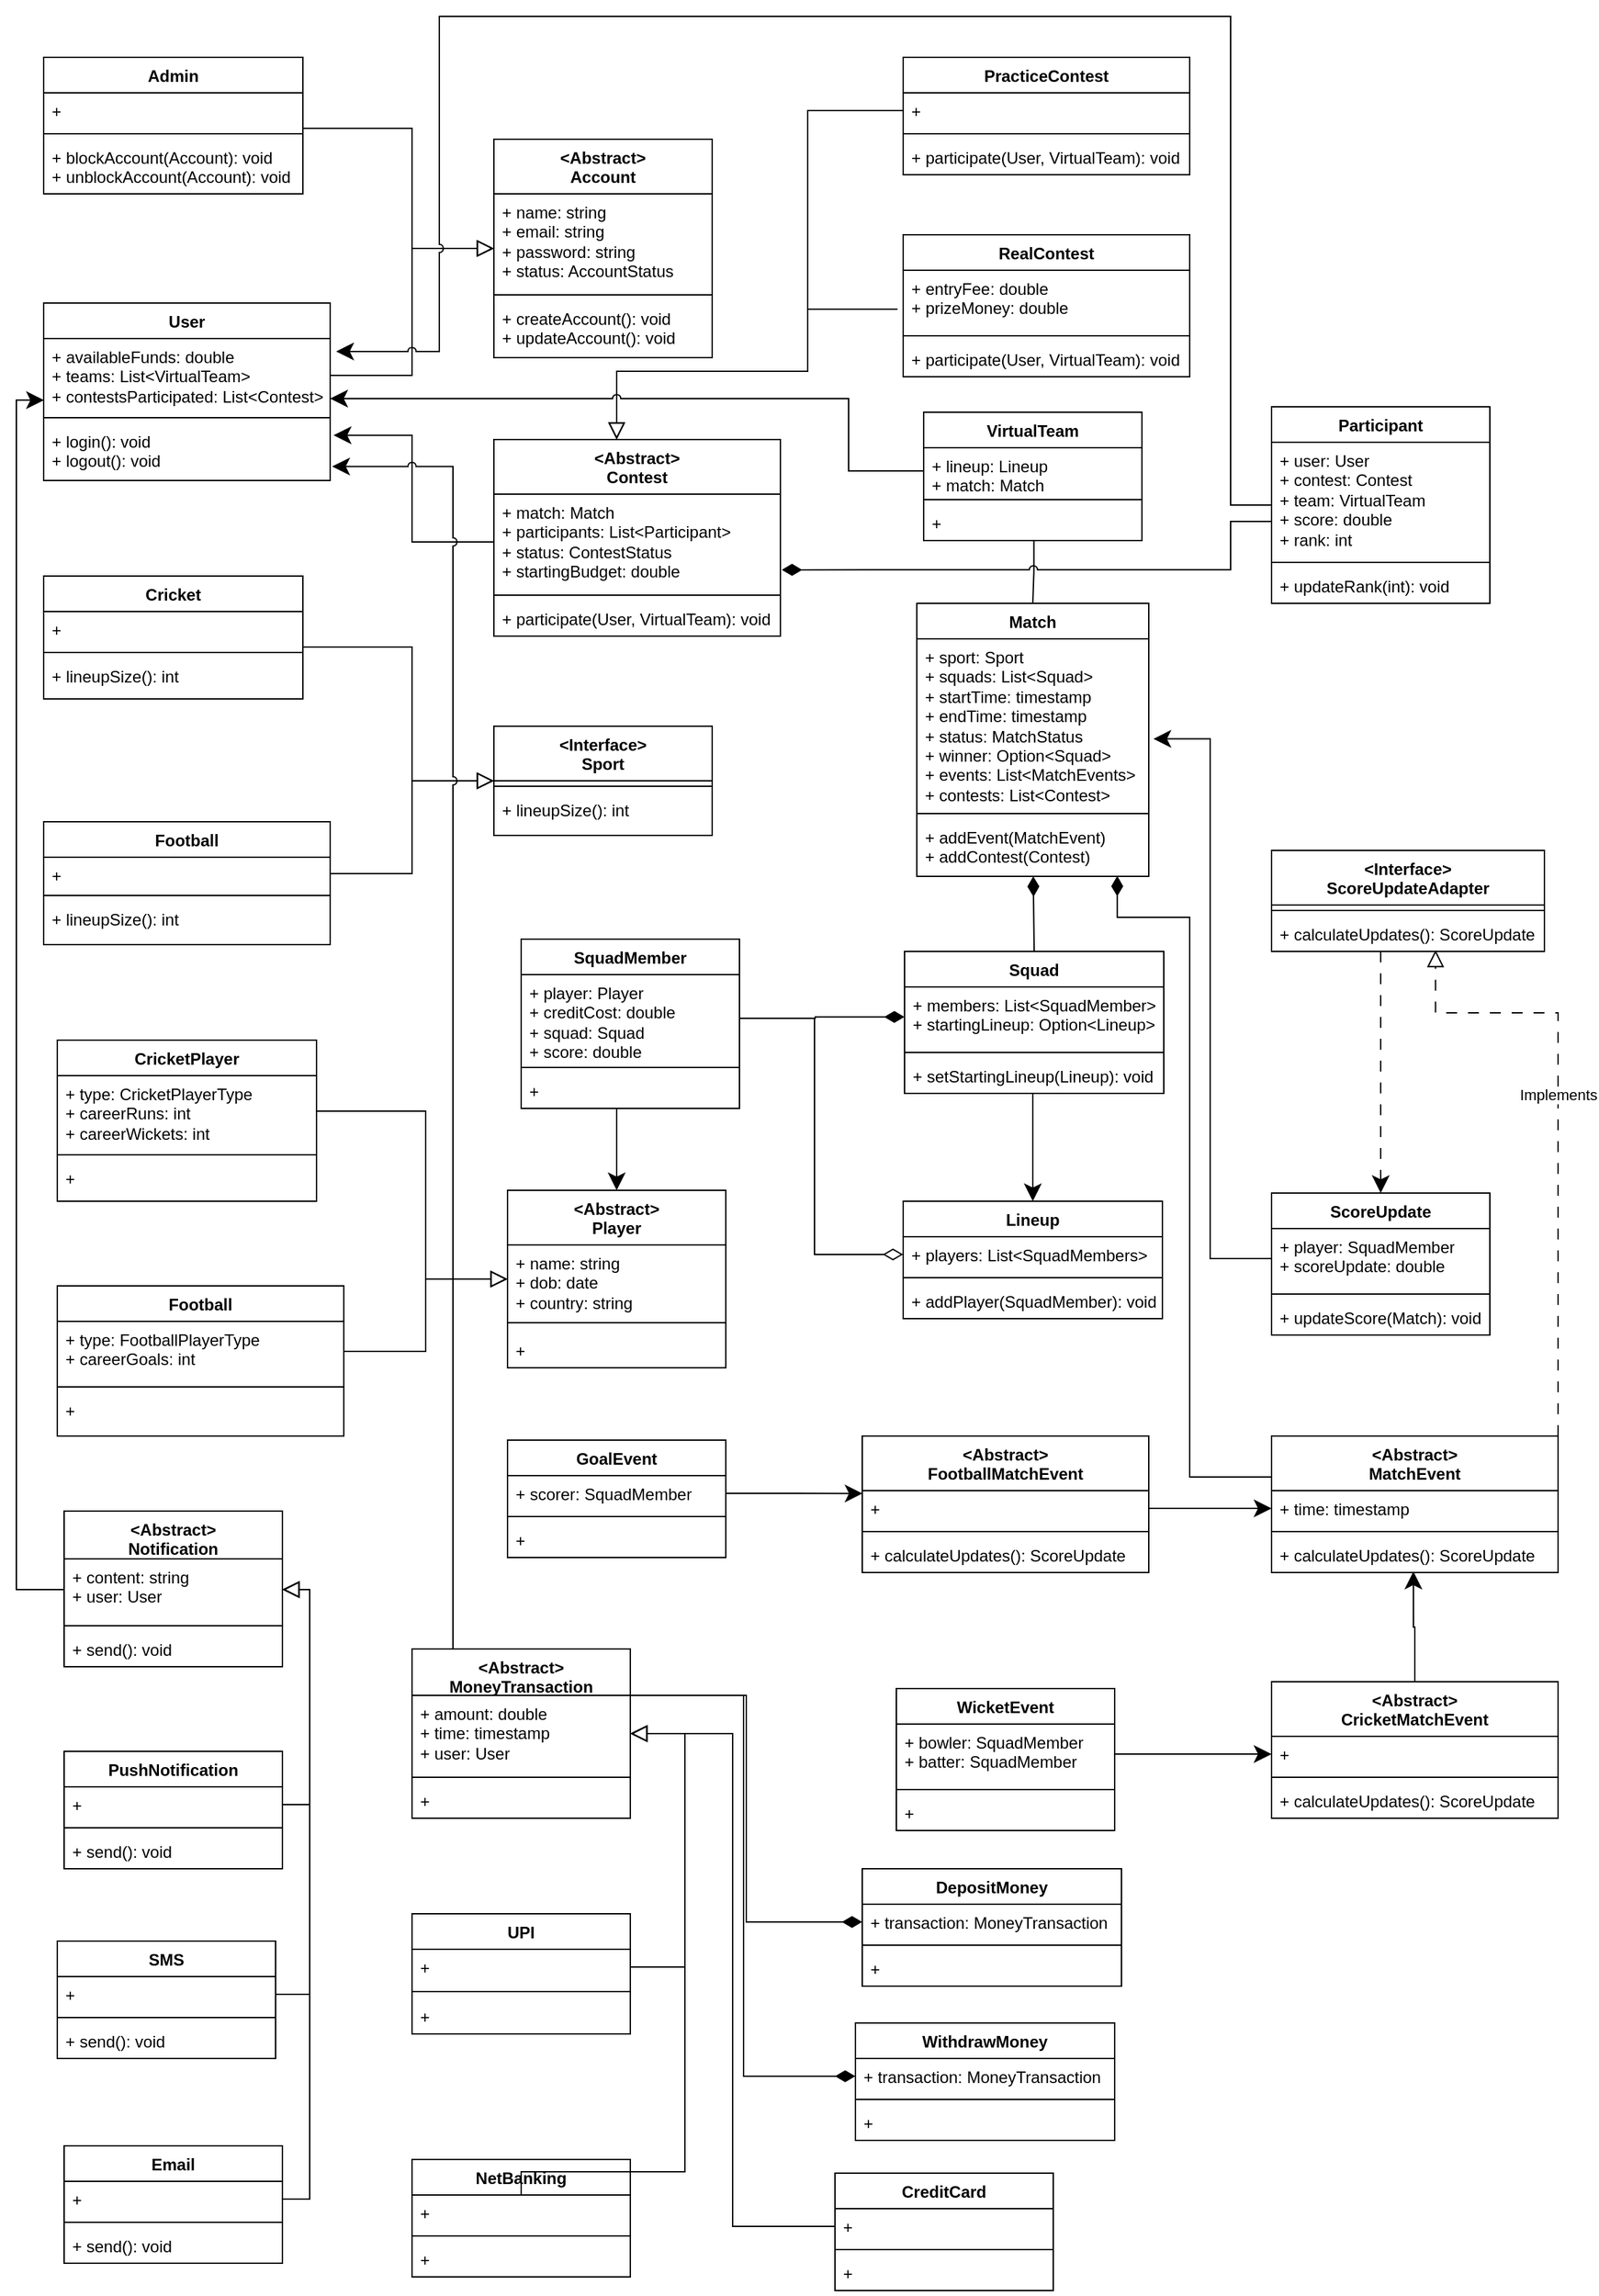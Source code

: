 <mxfile version="26.0.2">
  <diagram name="Page-1" id="OpVeUBVqdsq2_pwUCiuo">
    <mxGraphModel dx="2377" dy="2326" grid="1" gridSize="10" guides="1" tooltips="1" connect="1" arrows="1" fold="1" page="1" pageScale="1" pageWidth="1400" pageHeight="1700" math="0" shadow="0">
      <root>
        <mxCell id="0" />
        <mxCell id="1" parent="0" />
        <mxCell id="wuQlVSBRoirgcwjtB85D-1" value="&amp;lt;Abstract&amp;gt;&lt;div&gt;Account&lt;/div&gt;" style="swimlane;fontStyle=1;align=center;verticalAlign=top;childLayout=stackLayout;horizontal=1;startSize=40;horizontalStack=0;resizeParent=1;resizeParentMax=0;resizeLast=0;collapsible=1;marginBottom=0;whiteSpace=wrap;html=1;" vertex="1" parent="1">
          <mxGeometry x="360" y="100" width="160" height="160" as="geometry" />
        </mxCell>
        <mxCell id="wuQlVSBRoirgcwjtB85D-2" value="+ name: string&lt;div&gt;+ email: string&lt;/div&gt;&lt;div&gt;+ password: string&lt;/div&gt;&lt;div&gt;+ status: AccountStatus&lt;/div&gt;" style="text;strokeColor=none;fillColor=none;align=left;verticalAlign=top;spacingLeft=4;spacingRight=4;overflow=hidden;rotatable=0;points=[[0,0.5],[1,0.5]];portConstraint=eastwest;whiteSpace=wrap;html=1;" vertex="1" parent="wuQlVSBRoirgcwjtB85D-1">
          <mxGeometry y="40" width="160" height="70" as="geometry" />
        </mxCell>
        <mxCell id="wuQlVSBRoirgcwjtB85D-3" value="" style="line;strokeWidth=1;fillColor=none;align=left;verticalAlign=middle;spacingTop=-1;spacingLeft=3;spacingRight=3;rotatable=0;labelPosition=right;points=[];portConstraint=eastwest;strokeColor=inherit;" vertex="1" parent="wuQlVSBRoirgcwjtB85D-1">
          <mxGeometry y="110" width="160" height="8" as="geometry" />
        </mxCell>
        <mxCell id="wuQlVSBRoirgcwjtB85D-4" value="+ createAccount(): void&lt;div&gt;+ updateAccount(): void&lt;/div&gt;" style="text;strokeColor=none;fillColor=none;align=left;verticalAlign=top;spacingLeft=4;spacingRight=4;overflow=hidden;rotatable=0;points=[[0,0.5],[1,0.5]];portConstraint=eastwest;whiteSpace=wrap;html=1;" vertex="1" parent="wuQlVSBRoirgcwjtB85D-1">
          <mxGeometry y="118" width="160" height="42" as="geometry" />
        </mxCell>
        <mxCell id="wuQlVSBRoirgcwjtB85D-9" value="User" style="swimlane;fontStyle=1;align=center;verticalAlign=top;childLayout=stackLayout;horizontal=1;startSize=26;horizontalStack=0;resizeParent=1;resizeParentMax=0;resizeLast=0;collapsible=1;marginBottom=0;whiteSpace=wrap;html=1;" vertex="1" parent="1">
          <mxGeometry x="30" y="220" width="210" height="130" as="geometry" />
        </mxCell>
        <mxCell id="wuQlVSBRoirgcwjtB85D-10" value="+ availableFunds: double&lt;div&gt;+ teams: List&amp;lt;VirtualTeam&amp;gt;&lt;/div&gt;&lt;div&gt;+ contestsParticipated: List&amp;lt;Contest&amp;gt;&lt;/div&gt;" style="text;strokeColor=none;fillColor=none;align=left;verticalAlign=top;spacingLeft=4;spacingRight=4;overflow=hidden;rotatable=0;points=[[0,0.5],[1,0.5]];portConstraint=eastwest;whiteSpace=wrap;html=1;" vertex="1" parent="wuQlVSBRoirgcwjtB85D-9">
          <mxGeometry y="26" width="210" height="54" as="geometry" />
        </mxCell>
        <mxCell id="wuQlVSBRoirgcwjtB85D-11" value="" style="line;strokeWidth=1;fillColor=none;align=left;verticalAlign=middle;spacingTop=-1;spacingLeft=3;spacingRight=3;rotatable=0;labelPosition=right;points=[];portConstraint=eastwest;strokeColor=inherit;" vertex="1" parent="wuQlVSBRoirgcwjtB85D-9">
          <mxGeometry y="80" width="210" height="8" as="geometry" />
        </mxCell>
        <mxCell id="wuQlVSBRoirgcwjtB85D-12" value="+ login(): void&lt;div&gt;+ logout(): void&lt;/div&gt;" style="text;strokeColor=none;fillColor=none;align=left;verticalAlign=top;spacingLeft=4;spacingRight=4;overflow=hidden;rotatable=0;points=[[0,0.5],[1,0.5]];portConstraint=eastwest;whiteSpace=wrap;html=1;" vertex="1" parent="wuQlVSBRoirgcwjtB85D-9">
          <mxGeometry y="88" width="210" height="42" as="geometry" />
        </mxCell>
        <mxCell id="wuQlVSBRoirgcwjtB85D-13" value="Admin" style="swimlane;fontStyle=1;align=center;verticalAlign=top;childLayout=stackLayout;horizontal=1;startSize=26;horizontalStack=0;resizeParent=1;resizeParentMax=0;resizeLast=0;collapsible=1;marginBottom=0;whiteSpace=wrap;html=1;" vertex="1" parent="1">
          <mxGeometry x="30" y="40" width="190" height="100" as="geometry" />
        </mxCell>
        <mxCell id="wuQlVSBRoirgcwjtB85D-14" value="+" style="text;strokeColor=none;fillColor=none;align=left;verticalAlign=top;spacingLeft=4;spacingRight=4;overflow=hidden;rotatable=0;points=[[0,0.5],[1,0.5]];portConstraint=eastwest;whiteSpace=wrap;html=1;" vertex="1" parent="wuQlVSBRoirgcwjtB85D-13">
          <mxGeometry y="26" width="190" height="26" as="geometry" />
        </mxCell>
        <mxCell id="wuQlVSBRoirgcwjtB85D-19" style="edgeStyle=orthogonalEdgeStyle;rounded=0;orthogonalLoop=1;jettySize=auto;html=1;endSize=10;endArrow=block;endFill=0;" edge="1" parent="wuQlVSBRoirgcwjtB85D-13">
          <mxGeometry relative="1" as="geometry">
            <mxPoint x="330" y="140" as="targetPoint" />
            <mxPoint x="190" y="50" as="sourcePoint" />
            <Array as="points">
              <mxPoint x="190" y="52" />
              <mxPoint x="270" y="52" />
              <mxPoint x="270" y="140" />
            </Array>
          </mxGeometry>
        </mxCell>
        <mxCell id="wuQlVSBRoirgcwjtB85D-15" value="" style="line;strokeWidth=1;fillColor=none;align=left;verticalAlign=middle;spacingTop=-1;spacingLeft=3;spacingRight=3;rotatable=0;labelPosition=right;points=[];portConstraint=eastwest;strokeColor=inherit;" vertex="1" parent="wuQlVSBRoirgcwjtB85D-13">
          <mxGeometry y="52" width="190" height="8" as="geometry" />
        </mxCell>
        <mxCell id="wuQlVSBRoirgcwjtB85D-16" value="+ blockAccount(Account): void&lt;div&gt;+ unblockAccount(Account): void&lt;/div&gt;" style="text;strokeColor=none;fillColor=none;align=left;verticalAlign=top;spacingLeft=4;spacingRight=4;overflow=hidden;rotatable=0;points=[[0,0.5],[1,0.5]];portConstraint=eastwest;whiteSpace=wrap;html=1;" vertex="1" parent="wuQlVSBRoirgcwjtB85D-13">
          <mxGeometry y="60" width="190" height="40" as="geometry" />
        </mxCell>
        <mxCell id="wuQlVSBRoirgcwjtB85D-18" style="edgeStyle=orthogonalEdgeStyle;rounded=0;orthogonalLoop=1;jettySize=auto;html=1;entryX=0;entryY=0.5;entryDx=0;entryDy=0;endSize=10;endArrow=block;endFill=0;" edge="1" parent="1" source="wuQlVSBRoirgcwjtB85D-10" target="wuQlVSBRoirgcwjtB85D-1">
          <mxGeometry relative="1" as="geometry" />
        </mxCell>
        <mxCell id="wuQlVSBRoirgcwjtB85D-20" value="&amp;lt;Interface&amp;gt;&lt;div&gt;Sport&lt;/div&gt;" style="swimlane;fontStyle=1;align=center;verticalAlign=top;childLayout=stackLayout;horizontal=1;startSize=40;horizontalStack=0;resizeParent=1;resizeParentMax=0;resizeLast=0;collapsible=1;marginBottom=0;whiteSpace=wrap;html=1;" vertex="1" parent="1">
          <mxGeometry x="360" y="530" width="160" height="80" as="geometry" />
        </mxCell>
        <mxCell id="wuQlVSBRoirgcwjtB85D-22" value="" style="line;strokeWidth=1;fillColor=none;align=left;verticalAlign=middle;spacingTop=-1;spacingLeft=3;spacingRight=3;rotatable=0;labelPosition=right;points=[];portConstraint=eastwest;strokeColor=inherit;" vertex="1" parent="wuQlVSBRoirgcwjtB85D-20">
          <mxGeometry y="40" width="160" height="8" as="geometry" />
        </mxCell>
        <mxCell id="wuQlVSBRoirgcwjtB85D-23" value="+ lineupSize(): int" style="text;strokeColor=none;fillColor=none;align=left;verticalAlign=top;spacingLeft=4;spacingRight=4;overflow=hidden;rotatable=0;points=[[0,0.5],[1,0.5]];portConstraint=eastwest;whiteSpace=wrap;html=1;" vertex="1" parent="wuQlVSBRoirgcwjtB85D-20">
          <mxGeometry y="48" width="160" height="32" as="geometry" />
        </mxCell>
        <mxCell id="wuQlVSBRoirgcwjtB85D-24" value="Football" style="swimlane;fontStyle=1;align=center;verticalAlign=top;childLayout=stackLayout;horizontal=1;startSize=26;horizontalStack=0;resizeParent=1;resizeParentMax=0;resizeLast=0;collapsible=1;marginBottom=0;whiteSpace=wrap;html=1;" vertex="1" parent="1">
          <mxGeometry x="30" y="600" width="210" height="90" as="geometry" />
        </mxCell>
        <mxCell id="wuQlVSBRoirgcwjtB85D-25" value="+" style="text;strokeColor=none;fillColor=none;align=left;verticalAlign=top;spacingLeft=4;spacingRight=4;overflow=hidden;rotatable=0;points=[[0,0.5],[1,0.5]];portConstraint=eastwest;whiteSpace=wrap;html=1;" vertex="1" parent="wuQlVSBRoirgcwjtB85D-24">
          <mxGeometry y="26" width="210" height="24" as="geometry" />
        </mxCell>
        <mxCell id="wuQlVSBRoirgcwjtB85D-26" value="" style="line;strokeWidth=1;fillColor=none;align=left;verticalAlign=middle;spacingTop=-1;spacingLeft=3;spacingRight=3;rotatable=0;labelPosition=right;points=[];portConstraint=eastwest;strokeColor=inherit;" vertex="1" parent="wuQlVSBRoirgcwjtB85D-24">
          <mxGeometry y="50" width="210" height="8" as="geometry" />
        </mxCell>
        <mxCell id="wuQlVSBRoirgcwjtB85D-27" value="+ lineupSize(): int" style="text;strokeColor=none;fillColor=none;align=left;verticalAlign=top;spacingLeft=4;spacingRight=4;overflow=hidden;rotatable=0;points=[[0,0.5],[1,0.5]];portConstraint=eastwest;whiteSpace=wrap;html=1;" vertex="1" parent="wuQlVSBRoirgcwjtB85D-24">
          <mxGeometry y="58" width="210" height="32" as="geometry" />
        </mxCell>
        <mxCell id="wuQlVSBRoirgcwjtB85D-28" value="Cricket" style="swimlane;fontStyle=1;align=center;verticalAlign=top;childLayout=stackLayout;horizontal=1;startSize=26;horizontalStack=0;resizeParent=1;resizeParentMax=0;resizeLast=0;collapsible=1;marginBottom=0;whiteSpace=wrap;html=1;" vertex="1" parent="1">
          <mxGeometry x="30" y="420" width="190" height="90" as="geometry" />
        </mxCell>
        <mxCell id="wuQlVSBRoirgcwjtB85D-29" value="+" style="text;strokeColor=none;fillColor=none;align=left;verticalAlign=top;spacingLeft=4;spacingRight=4;overflow=hidden;rotatable=0;points=[[0,0.5],[1,0.5]];portConstraint=eastwest;whiteSpace=wrap;html=1;" vertex="1" parent="wuQlVSBRoirgcwjtB85D-28">
          <mxGeometry y="26" width="190" height="26" as="geometry" />
        </mxCell>
        <mxCell id="wuQlVSBRoirgcwjtB85D-30" style="edgeStyle=orthogonalEdgeStyle;rounded=0;orthogonalLoop=1;jettySize=auto;html=1;endSize=10;endArrow=block;endFill=0;entryX=0;entryY=0.5;entryDx=0;entryDy=0;" edge="1" parent="wuQlVSBRoirgcwjtB85D-28" target="wuQlVSBRoirgcwjtB85D-20">
          <mxGeometry relative="1" as="geometry">
            <mxPoint x="330" y="100" as="targetPoint" />
            <mxPoint x="190" y="50" as="sourcePoint" />
            <Array as="points">
              <mxPoint x="190" y="52" />
              <mxPoint x="270" y="52" />
              <mxPoint x="270" y="150" />
            </Array>
          </mxGeometry>
        </mxCell>
        <mxCell id="wuQlVSBRoirgcwjtB85D-31" value="" style="line;strokeWidth=1;fillColor=none;align=left;verticalAlign=middle;spacingTop=-1;spacingLeft=3;spacingRight=3;rotatable=0;labelPosition=right;points=[];portConstraint=eastwest;strokeColor=inherit;" vertex="1" parent="wuQlVSBRoirgcwjtB85D-28">
          <mxGeometry y="52" width="190" height="8" as="geometry" />
        </mxCell>
        <mxCell id="wuQlVSBRoirgcwjtB85D-32" value="+ lineupSize(): int" style="text;strokeColor=none;fillColor=none;align=left;verticalAlign=top;spacingLeft=4;spacingRight=4;overflow=hidden;rotatable=0;points=[[0,0.5],[1,0.5]];portConstraint=eastwest;whiteSpace=wrap;html=1;" vertex="1" parent="wuQlVSBRoirgcwjtB85D-28">
          <mxGeometry y="60" width="190" height="30" as="geometry" />
        </mxCell>
        <mxCell id="wuQlVSBRoirgcwjtB85D-33" style="edgeStyle=orthogonalEdgeStyle;rounded=0;orthogonalLoop=1;jettySize=auto;html=1;entryX=0;entryY=0.5;entryDx=0;entryDy=0;endSize=10;endArrow=block;endFill=0;" edge="1" parent="1" source="wuQlVSBRoirgcwjtB85D-25" target="wuQlVSBRoirgcwjtB85D-20">
          <mxGeometry relative="1" as="geometry" />
        </mxCell>
        <mxCell id="wuQlVSBRoirgcwjtB85D-35" value="&amp;lt;Abstract&amp;gt;&lt;div&gt;Player&lt;/div&gt;" style="swimlane;fontStyle=1;align=center;verticalAlign=top;childLayout=stackLayout;horizontal=1;startSize=40;horizontalStack=0;resizeParent=1;resizeParentMax=0;resizeLast=0;collapsible=1;marginBottom=0;whiteSpace=wrap;html=1;" vertex="1" parent="1">
          <mxGeometry x="370" y="870" width="160" height="130" as="geometry" />
        </mxCell>
        <mxCell id="wuQlVSBRoirgcwjtB85D-48" value="+ name: string&lt;div&gt;+ dob: date&lt;/div&gt;&lt;div&gt;+ country: string&lt;/div&gt;" style="text;strokeColor=none;fillColor=none;align=left;verticalAlign=top;spacingLeft=4;spacingRight=4;overflow=hidden;rotatable=0;points=[[0,0.5],[1,0.5]];portConstraint=eastwest;whiteSpace=wrap;html=1;" vertex="1" parent="wuQlVSBRoirgcwjtB85D-35">
          <mxGeometry y="40" width="160" height="50" as="geometry" />
        </mxCell>
        <mxCell id="wuQlVSBRoirgcwjtB85D-36" value="" style="line;strokeWidth=1;fillColor=none;align=left;verticalAlign=middle;spacingTop=-1;spacingLeft=3;spacingRight=3;rotatable=0;labelPosition=right;points=[];portConstraint=eastwest;strokeColor=inherit;" vertex="1" parent="wuQlVSBRoirgcwjtB85D-35">
          <mxGeometry y="90" width="160" height="14" as="geometry" />
        </mxCell>
        <mxCell id="wuQlVSBRoirgcwjtB85D-37" value="+" style="text;strokeColor=none;fillColor=none;align=left;verticalAlign=top;spacingLeft=4;spacingRight=4;overflow=hidden;rotatable=0;points=[[0,0.5],[1,0.5]];portConstraint=eastwest;whiteSpace=wrap;html=1;" vertex="1" parent="wuQlVSBRoirgcwjtB85D-35">
          <mxGeometry y="104" width="160" height="26" as="geometry" />
        </mxCell>
        <mxCell id="wuQlVSBRoirgcwjtB85D-38" value="Football" style="swimlane;fontStyle=1;align=center;verticalAlign=top;childLayout=stackLayout;horizontal=1;startSize=26;horizontalStack=0;resizeParent=1;resizeParentMax=0;resizeLast=0;collapsible=1;marginBottom=0;whiteSpace=wrap;html=1;" vertex="1" parent="1">
          <mxGeometry x="40" y="940" width="210" height="110" as="geometry" />
        </mxCell>
        <mxCell id="wuQlVSBRoirgcwjtB85D-39" value="+ type: FootballPlayerType&lt;div&gt;+ careerGoals: int&lt;/div&gt;" style="text;strokeColor=none;fillColor=none;align=left;verticalAlign=top;spacingLeft=4;spacingRight=4;overflow=hidden;rotatable=0;points=[[0,0.5],[1,0.5]];portConstraint=eastwest;whiteSpace=wrap;html=1;" vertex="1" parent="wuQlVSBRoirgcwjtB85D-38">
          <mxGeometry y="26" width="210" height="44" as="geometry" />
        </mxCell>
        <mxCell id="wuQlVSBRoirgcwjtB85D-40" value="" style="line;strokeWidth=1;fillColor=none;align=left;verticalAlign=middle;spacingTop=-1;spacingLeft=3;spacingRight=3;rotatable=0;labelPosition=right;points=[];portConstraint=eastwest;strokeColor=inherit;" vertex="1" parent="wuQlVSBRoirgcwjtB85D-38">
          <mxGeometry y="70" width="210" height="8" as="geometry" />
        </mxCell>
        <mxCell id="wuQlVSBRoirgcwjtB85D-41" value="+" style="text;strokeColor=none;fillColor=none;align=left;verticalAlign=top;spacingLeft=4;spacingRight=4;overflow=hidden;rotatable=0;points=[[0,0.5],[1,0.5]];portConstraint=eastwest;whiteSpace=wrap;html=1;" vertex="1" parent="wuQlVSBRoirgcwjtB85D-38">
          <mxGeometry y="78" width="210" height="32" as="geometry" />
        </mxCell>
        <mxCell id="wuQlVSBRoirgcwjtB85D-42" value="CricketPlayer" style="swimlane;fontStyle=1;align=center;verticalAlign=top;childLayout=stackLayout;horizontal=1;startSize=26;horizontalStack=0;resizeParent=1;resizeParentMax=0;resizeLast=0;collapsible=1;marginBottom=0;whiteSpace=wrap;html=1;" vertex="1" parent="1">
          <mxGeometry x="40" y="760" width="190" height="118" as="geometry" />
        </mxCell>
        <mxCell id="wuQlVSBRoirgcwjtB85D-43" value="+ type: CricketPlayerType&lt;div&gt;+ careerRuns: int&lt;/div&gt;&lt;div&gt;+ careerWickets: int&lt;/div&gt;" style="text;strokeColor=none;fillColor=none;align=left;verticalAlign=top;spacingLeft=4;spacingRight=4;overflow=hidden;rotatable=0;points=[[0,0.5],[1,0.5]];portConstraint=eastwest;whiteSpace=wrap;html=1;" vertex="1" parent="wuQlVSBRoirgcwjtB85D-42">
          <mxGeometry y="26" width="190" height="54" as="geometry" />
        </mxCell>
        <mxCell id="wuQlVSBRoirgcwjtB85D-44" style="edgeStyle=orthogonalEdgeStyle;rounded=0;orthogonalLoop=1;jettySize=auto;html=1;endSize=10;endArrow=block;endFill=0;entryX=0;entryY=0.5;entryDx=0;entryDy=0;" edge="1" parent="wuQlVSBRoirgcwjtB85D-42" target="wuQlVSBRoirgcwjtB85D-48">
          <mxGeometry relative="1" as="geometry">
            <mxPoint x="330" y="175" as="targetPoint" />
            <mxPoint x="190" y="50" as="sourcePoint" />
            <Array as="points">
              <mxPoint x="190" y="52" />
              <mxPoint x="270" y="52" />
              <mxPoint x="270" y="175" />
            </Array>
          </mxGeometry>
        </mxCell>
        <mxCell id="wuQlVSBRoirgcwjtB85D-45" value="" style="line;strokeWidth=1;fillColor=none;align=left;verticalAlign=middle;spacingTop=-1;spacingLeft=3;spacingRight=3;rotatable=0;labelPosition=right;points=[];portConstraint=eastwest;strokeColor=inherit;" vertex="1" parent="wuQlVSBRoirgcwjtB85D-42">
          <mxGeometry y="80" width="190" height="8" as="geometry" />
        </mxCell>
        <mxCell id="wuQlVSBRoirgcwjtB85D-46" value="+" style="text;strokeColor=none;fillColor=none;align=left;verticalAlign=top;spacingLeft=4;spacingRight=4;overflow=hidden;rotatable=0;points=[[0,0.5],[1,0.5]];portConstraint=eastwest;whiteSpace=wrap;html=1;" vertex="1" parent="wuQlVSBRoirgcwjtB85D-42">
          <mxGeometry y="88" width="190" height="30" as="geometry" />
        </mxCell>
        <mxCell id="wuQlVSBRoirgcwjtB85D-47" style="edgeStyle=orthogonalEdgeStyle;rounded=0;orthogonalLoop=1;jettySize=auto;html=1;entryX=0;entryY=0.5;entryDx=0;entryDy=0;endSize=10;endArrow=block;endFill=0;" edge="1" parent="1" source="wuQlVSBRoirgcwjtB85D-39" target="wuQlVSBRoirgcwjtB85D-35">
          <mxGeometry relative="1" as="geometry">
            <Array as="points">
              <mxPoint x="310" y="988" />
              <mxPoint x="310" y="935" />
            </Array>
          </mxGeometry>
        </mxCell>
        <mxCell id="wuQlVSBRoirgcwjtB85D-50" value="SquadMember" style="swimlane;fontStyle=1;align=center;verticalAlign=top;childLayout=stackLayout;horizontal=1;startSize=26;horizontalStack=0;resizeParent=1;resizeParentMax=0;resizeLast=0;collapsible=1;marginBottom=0;whiteSpace=wrap;html=1;" vertex="1" parent="1">
          <mxGeometry x="380" y="686" width="160" height="124" as="geometry" />
        </mxCell>
        <mxCell id="wuQlVSBRoirgcwjtB85D-51" value="+ player: Player&lt;div&gt;+ creditCost: double&lt;/div&gt;&lt;div&gt;+ squad: Squad&lt;/div&gt;&lt;div&gt;+ score: double&lt;/div&gt;" style="text;strokeColor=none;fillColor=none;align=left;verticalAlign=top;spacingLeft=4;spacingRight=4;overflow=hidden;rotatable=0;points=[[0,0.5],[1,0.5]];portConstraint=eastwest;whiteSpace=wrap;html=1;" vertex="1" parent="wuQlVSBRoirgcwjtB85D-50">
          <mxGeometry y="26" width="160" height="64" as="geometry" />
        </mxCell>
        <mxCell id="wuQlVSBRoirgcwjtB85D-52" value="" style="line;strokeWidth=1;fillColor=none;align=left;verticalAlign=middle;spacingTop=-1;spacingLeft=3;spacingRight=3;rotatable=0;labelPosition=right;points=[];portConstraint=eastwest;strokeColor=inherit;" vertex="1" parent="wuQlVSBRoirgcwjtB85D-50">
          <mxGeometry y="90" width="160" height="8" as="geometry" />
        </mxCell>
        <mxCell id="wuQlVSBRoirgcwjtB85D-53" value="+" style="text;strokeColor=none;fillColor=none;align=left;verticalAlign=top;spacingLeft=4;spacingRight=4;overflow=hidden;rotatable=0;points=[[0,0.5],[1,0.5]];portConstraint=eastwest;whiteSpace=wrap;html=1;" vertex="1" parent="wuQlVSBRoirgcwjtB85D-50">
          <mxGeometry y="98" width="160" height="26" as="geometry" />
        </mxCell>
        <mxCell id="wuQlVSBRoirgcwjtB85D-54" value="Squad" style="swimlane;fontStyle=1;align=center;verticalAlign=top;childLayout=stackLayout;horizontal=1;startSize=26;horizontalStack=0;resizeParent=1;resizeParentMax=0;resizeLast=0;collapsible=1;marginBottom=0;whiteSpace=wrap;html=1;" vertex="1" parent="1">
          <mxGeometry x="661" y="695" width="190" height="104" as="geometry" />
        </mxCell>
        <mxCell id="wuQlVSBRoirgcwjtB85D-55" value="+ members: List&amp;lt;SquadMember&amp;gt;&lt;div&gt;+ startingLineup: Option&amp;lt;Lineup&amp;gt;&lt;/div&gt;" style="text;strokeColor=none;fillColor=none;align=left;verticalAlign=top;spacingLeft=4;spacingRight=4;overflow=hidden;rotatable=0;points=[[0,0.5],[1,0.5]];portConstraint=eastwest;whiteSpace=wrap;html=1;" vertex="1" parent="wuQlVSBRoirgcwjtB85D-54">
          <mxGeometry y="26" width="190" height="44" as="geometry" />
        </mxCell>
        <mxCell id="wuQlVSBRoirgcwjtB85D-56" value="" style="line;strokeWidth=1;fillColor=none;align=left;verticalAlign=middle;spacingTop=-1;spacingLeft=3;spacingRight=3;rotatable=0;labelPosition=right;points=[];portConstraint=eastwest;strokeColor=inherit;" vertex="1" parent="wuQlVSBRoirgcwjtB85D-54">
          <mxGeometry y="70" width="190" height="8" as="geometry" />
        </mxCell>
        <mxCell id="wuQlVSBRoirgcwjtB85D-57" value="+ setStartingLineup(Lineup): void" style="text;strokeColor=none;fillColor=none;align=left;verticalAlign=top;spacingLeft=4;spacingRight=4;overflow=hidden;rotatable=0;points=[[0,0.5],[1,0.5]];portConstraint=eastwest;whiteSpace=wrap;html=1;" vertex="1" parent="wuQlVSBRoirgcwjtB85D-54">
          <mxGeometry y="78" width="190" height="26" as="geometry" />
        </mxCell>
        <mxCell id="wuQlVSBRoirgcwjtB85D-60" style="edgeStyle=orthogonalEdgeStyle;rounded=0;orthogonalLoop=1;jettySize=auto;html=1;entryX=0;entryY=0.5;entryDx=0;entryDy=0;endArrow=diamondThin;endFill=1;endSize=12;startSize=10;" edge="1" parent="1" source="wuQlVSBRoirgcwjtB85D-51" target="wuQlVSBRoirgcwjtB85D-55">
          <mxGeometry relative="1" as="geometry" />
        </mxCell>
        <mxCell id="wuQlVSBRoirgcwjtB85D-61" style="edgeStyle=orthogonalEdgeStyle;rounded=0;orthogonalLoop=1;jettySize=auto;html=1;entryX=0.5;entryY=0;entryDx=0;entryDy=0;endSize=10;" edge="1" parent="1" source="wuQlVSBRoirgcwjtB85D-53" target="wuQlVSBRoirgcwjtB85D-35">
          <mxGeometry relative="1" as="geometry">
            <Array as="points">
              <mxPoint x="450" y="800" />
              <mxPoint x="450" y="800" />
            </Array>
          </mxGeometry>
        </mxCell>
        <mxCell id="wuQlVSBRoirgcwjtB85D-62" value="Lineup" style="swimlane;fontStyle=1;align=center;verticalAlign=top;childLayout=stackLayout;horizontal=1;startSize=26;horizontalStack=0;resizeParent=1;resizeParentMax=0;resizeLast=0;collapsible=1;marginBottom=0;whiteSpace=wrap;html=1;" vertex="1" parent="1">
          <mxGeometry x="660" y="878" width="190" height="86" as="geometry" />
        </mxCell>
        <mxCell id="wuQlVSBRoirgcwjtB85D-63" value="+ players: List&amp;lt;SquadMembers&amp;gt;" style="text;strokeColor=none;fillColor=none;align=left;verticalAlign=top;spacingLeft=4;spacingRight=4;overflow=hidden;rotatable=0;points=[[0,0.5],[1,0.5]];portConstraint=eastwest;whiteSpace=wrap;html=1;" vertex="1" parent="wuQlVSBRoirgcwjtB85D-62">
          <mxGeometry y="26" width="190" height="26" as="geometry" />
        </mxCell>
        <mxCell id="wuQlVSBRoirgcwjtB85D-64" value="" style="line;strokeWidth=1;fillColor=none;align=left;verticalAlign=middle;spacingTop=-1;spacingLeft=3;spacingRight=3;rotatable=0;labelPosition=right;points=[];portConstraint=eastwest;strokeColor=inherit;" vertex="1" parent="wuQlVSBRoirgcwjtB85D-62">
          <mxGeometry y="52" width="190" height="8" as="geometry" />
        </mxCell>
        <mxCell id="wuQlVSBRoirgcwjtB85D-65" value="+ addPlayer(SquadMember): void" style="text;strokeColor=none;fillColor=none;align=left;verticalAlign=top;spacingLeft=4;spacingRight=4;overflow=hidden;rotatable=0;points=[[0,0.5],[1,0.5]];portConstraint=eastwest;whiteSpace=wrap;html=1;" vertex="1" parent="wuQlVSBRoirgcwjtB85D-62">
          <mxGeometry y="60" width="190" height="26" as="geometry" />
        </mxCell>
        <mxCell id="wuQlVSBRoirgcwjtB85D-66" style="edgeStyle=orthogonalEdgeStyle;rounded=0;orthogonalLoop=1;jettySize=auto;html=1;entryX=0.5;entryY=0;entryDx=0;entryDy=0;startSize=10;endSize=10;" edge="1" parent="1" source="wuQlVSBRoirgcwjtB85D-57" target="wuQlVSBRoirgcwjtB85D-62">
          <mxGeometry relative="1" as="geometry">
            <Array as="points">
              <mxPoint x="755" y="810" />
              <mxPoint x="755" y="810" />
            </Array>
          </mxGeometry>
        </mxCell>
        <mxCell id="wuQlVSBRoirgcwjtB85D-71" value="Match" style="swimlane;fontStyle=1;align=center;verticalAlign=top;childLayout=stackLayout;horizontal=1;startSize=26;horizontalStack=0;resizeParent=1;resizeParentMax=0;resizeLast=0;collapsible=1;marginBottom=0;whiteSpace=wrap;html=1;" vertex="1" parent="1">
          <mxGeometry x="670" y="440" width="170" height="200" as="geometry" />
        </mxCell>
        <mxCell id="wuQlVSBRoirgcwjtB85D-72" value="+ sport: Sport&lt;div&gt;+ squads: List&amp;lt;Squad&amp;gt;&lt;/div&gt;&lt;div&gt;+ startTime: timestamp&lt;/div&gt;&lt;div&gt;+ endTime: timestamp&lt;/div&gt;&lt;div&gt;+ status: MatchStatus&lt;/div&gt;&lt;div&gt;+ winner: Option&amp;lt;Squad&amp;gt;&lt;/div&gt;&lt;div&gt;+ events: List&amp;lt;MatchEvents&amp;gt;&lt;/div&gt;&lt;div&gt;+ contests: List&amp;lt;Contest&amp;gt;&lt;/div&gt;" style="text;strokeColor=none;fillColor=none;align=left;verticalAlign=top;spacingLeft=4;spacingRight=4;overflow=hidden;rotatable=0;points=[[0,0.5],[1,0.5]];portConstraint=eastwest;whiteSpace=wrap;html=1;" vertex="1" parent="wuQlVSBRoirgcwjtB85D-71">
          <mxGeometry y="26" width="170" height="124" as="geometry" />
        </mxCell>
        <mxCell id="wuQlVSBRoirgcwjtB85D-73" value="" style="line;strokeWidth=1;fillColor=none;align=left;verticalAlign=middle;spacingTop=-1;spacingLeft=3;spacingRight=3;rotatable=0;labelPosition=right;points=[];portConstraint=eastwest;strokeColor=inherit;" vertex="1" parent="wuQlVSBRoirgcwjtB85D-71">
          <mxGeometry y="150" width="170" height="8" as="geometry" />
        </mxCell>
        <mxCell id="wuQlVSBRoirgcwjtB85D-74" value="+ addEvent(MatchEvent)&lt;div&gt;+ addContest(Contest)&lt;/div&gt;" style="text;strokeColor=none;fillColor=none;align=left;verticalAlign=top;spacingLeft=4;spacingRight=4;overflow=hidden;rotatable=0;points=[[0,0.5],[1,0.5]];portConstraint=eastwest;whiteSpace=wrap;html=1;" vertex="1" parent="wuQlVSBRoirgcwjtB85D-71">
          <mxGeometry y="158" width="170" height="42" as="geometry" />
        </mxCell>
        <mxCell id="wuQlVSBRoirgcwjtB85D-77" value="&amp;lt;Abstract&amp;gt;&lt;div&gt;Contest&lt;/div&gt;" style="swimlane;fontStyle=1;align=center;verticalAlign=top;childLayout=stackLayout;horizontal=1;startSize=40;horizontalStack=0;resizeParent=1;resizeParentMax=0;resizeLast=0;collapsible=1;marginBottom=0;whiteSpace=wrap;html=1;" vertex="1" parent="1">
          <mxGeometry x="360" y="320" width="210" height="144" as="geometry" />
        </mxCell>
        <mxCell id="wuQlVSBRoirgcwjtB85D-78" value="+ match: Match&lt;div&gt;+ participants: List&amp;lt;Participant&amp;gt;&lt;/div&gt;&lt;div&gt;+ status: ContestStatus&lt;/div&gt;&lt;div&gt;+ startingBudget: double&lt;/div&gt;" style="text;strokeColor=none;fillColor=none;align=left;verticalAlign=top;spacingLeft=4;spacingRight=4;overflow=hidden;rotatable=0;points=[[0,0.5],[1,0.5]];portConstraint=eastwest;whiteSpace=wrap;html=1;" vertex="1" parent="wuQlVSBRoirgcwjtB85D-77">
          <mxGeometry y="40" width="210" height="70" as="geometry" />
        </mxCell>
        <mxCell id="wuQlVSBRoirgcwjtB85D-79" value="" style="line;strokeWidth=1;fillColor=none;align=left;verticalAlign=middle;spacingTop=-1;spacingLeft=3;spacingRight=3;rotatable=0;labelPosition=right;points=[];portConstraint=eastwest;strokeColor=inherit;" vertex="1" parent="wuQlVSBRoirgcwjtB85D-77">
          <mxGeometry y="110" width="210" height="8" as="geometry" />
        </mxCell>
        <mxCell id="wuQlVSBRoirgcwjtB85D-80" value="+ participate(User, VirtualTeam): void" style="text;strokeColor=none;fillColor=none;align=left;verticalAlign=top;spacingLeft=4;spacingRight=4;overflow=hidden;rotatable=0;points=[[0,0.5],[1,0.5]];portConstraint=eastwest;whiteSpace=wrap;html=1;" vertex="1" parent="wuQlVSBRoirgcwjtB85D-77">
          <mxGeometry y="118" width="210" height="26" as="geometry" />
        </mxCell>
        <mxCell id="wuQlVSBRoirgcwjtB85D-81" value="PracticeContest" style="swimlane;fontStyle=1;align=center;verticalAlign=top;childLayout=stackLayout;horizontal=1;startSize=26;horizontalStack=0;resizeParent=1;resizeParentMax=0;resizeLast=0;collapsible=1;marginBottom=0;whiteSpace=wrap;html=1;" vertex="1" parent="1">
          <mxGeometry x="660" y="40" width="210" height="86" as="geometry" />
        </mxCell>
        <mxCell id="wuQlVSBRoirgcwjtB85D-82" value="+" style="text;strokeColor=none;fillColor=none;align=left;verticalAlign=top;spacingLeft=4;spacingRight=4;overflow=hidden;rotatable=0;points=[[0,0.5],[1,0.5]];portConstraint=eastwest;whiteSpace=wrap;html=1;" vertex="1" parent="wuQlVSBRoirgcwjtB85D-81">
          <mxGeometry y="26" width="210" height="26" as="geometry" />
        </mxCell>
        <mxCell id="wuQlVSBRoirgcwjtB85D-83" value="" style="line;strokeWidth=1;fillColor=none;align=left;verticalAlign=middle;spacingTop=-1;spacingLeft=3;spacingRight=3;rotatable=0;labelPosition=right;points=[];portConstraint=eastwest;strokeColor=inherit;" vertex="1" parent="wuQlVSBRoirgcwjtB85D-81">
          <mxGeometry y="52" width="210" height="8" as="geometry" />
        </mxCell>
        <mxCell id="wuQlVSBRoirgcwjtB85D-84" value="+ participate(User, VirtualTeam): void" style="text;strokeColor=none;fillColor=none;align=left;verticalAlign=top;spacingLeft=4;spacingRight=4;overflow=hidden;rotatable=0;points=[[0,0.5],[1,0.5]];portConstraint=eastwest;whiteSpace=wrap;html=1;" vertex="1" parent="wuQlVSBRoirgcwjtB85D-81">
          <mxGeometry y="60" width="210" height="26" as="geometry" />
        </mxCell>
        <mxCell id="wuQlVSBRoirgcwjtB85D-85" style="edgeStyle=orthogonalEdgeStyle;rounded=0;orthogonalLoop=1;jettySize=auto;html=1;entryX=1.012;entryY=0.211;entryDx=0;entryDy=0;entryPerimeter=0;endSize=10;" edge="1" parent="1" source="wuQlVSBRoirgcwjtB85D-78" target="wuQlVSBRoirgcwjtB85D-12">
          <mxGeometry relative="1" as="geometry" />
        </mxCell>
        <mxCell id="wuQlVSBRoirgcwjtB85D-86" value="RealContest" style="swimlane;fontStyle=1;align=center;verticalAlign=top;childLayout=stackLayout;horizontal=1;startSize=26;horizontalStack=0;resizeParent=1;resizeParentMax=0;resizeLast=0;collapsible=1;marginBottom=0;whiteSpace=wrap;html=1;" vertex="1" parent="1">
          <mxGeometry x="660" y="170" width="210" height="104" as="geometry" />
        </mxCell>
        <mxCell id="wuQlVSBRoirgcwjtB85D-87" value="+ entryFee: double&lt;div&gt;+ prizeMoney: double&lt;/div&gt;" style="text;strokeColor=none;fillColor=none;align=left;verticalAlign=top;spacingLeft=4;spacingRight=4;overflow=hidden;rotatable=0;points=[[0,0.5],[1,0.5]];portConstraint=eastwest;whiteSpace=wrap;html=1;" vertex="1" parent="wuQlVSBRoirgcwjtB85D-86">
          <mxGeometry y="26" width="210" height="44" as="geometry" />
        </mxCell>
        <mxCell id="wuQlVSBRoirgcwjtB85D-88" value="" style="line;strokeWidth=1;fillColor=none;align=left;verticalAlign=middle;spacingTop=-1;spacingLeft=3;spacingRight=3;rotatable=0;labelPosition=right;points=[];portConstraint=eastwest;strokeColor=inherit;" vertex="1" parent="wuQlVSBRoirgcwjtB85D-86">
          <mxGeometry y="70" width="210" height="8" as="geometry" />
        </mxCell>
        <mxCell id="wuQlVSBRoirgcwjtB85D-89" value="+ participate(User, VirtualTeam): void" style="text;strokeColor=none;fillColor=none;align=left;verticalAlign=top;spacingLeft=4;spacingRight=4;overflow=hidden;rotatable=0;points=[[0,0.5],[1,0.5]];portConstraint=eastwest;whiteSpace=wrap;html=1;" vertex="1" parent="wuQlVSBRoirgcwjtB85D-86">
          <mxGeometry y="78" width="210" height="26" as="geometry" />
        </mxCell>
        <mxCell id="wuQlVSBRoirgcwjtB85D-90" style="edgeStyle=orthogonalEdgeStyle;rounded=0;orthogonalLoop=1;jettySize=auto;html=1;exitX=-0.02;exitY=0.647;exitDx=0;exitDy=0;exitPerimeter=0;endSize=10;endArrow=block;endFill=0;" edge="1" parent="1" source="wuQlVSBRoirgcwjtB85D-87">
          <mxGeometry relative="1" as="geometry">
            <mxPoint x="450" y="320" as="targetPoint" />
            <Array as="points">
              <mxPoint x="590" y="224" />
              <mxPoint x="590" y="270" />
              <mxPoint x="450" y="270" />
              <mxPoint x="450" y="320" />
            </Array>
          </mxGeometry>
        </mxCell>
        <mxCell id="wuQlVSBRoirgcwjtB85D-91" style="edgeStyle=orthogonalEdgeStyle;rounded=0;orthogonalLoop=1;jettySize=auto;html=1;endSize=10;endArrow=block;endFill=0;" edge="1" parent="1" source="wuQlVSBRoirgcwjtB85D-82">
          <mxGeometry relative="1" as="geometry">
            <mxPoint x="450" y="320" as="targetPoint" />
            <Array as="points">
              <mxPoint x="590" y="79" />
              <mxPoint x="590" y="270" />
              <mxPoint x="450" y="270" />
              <mxPoint x="450" y="320" />
            </Array>
          </mxGeometry>
        </mxCell>
        <mxCell id="wuQlVSBRoirgcwjtB85D-93" style="edgeStyle=orthogonalEdgeStyle;rounded=0;orthogonalLoop=1;jettySize=auto;html=1;entryX=0;entryY=0.5;entryDx=0;entryDy=0;endSize=12;endArrow=diamondThin;endFill=0;" edge="1" parent="1" source="wuQlVSBRoirgcwjtB85D-51" target="wuQlVSBRoirgcwjtB85D-63">
          <mxGeometry relative="1" as="geometry" />
        </mxCell>
        <mxCell id="wuQlVSBRoirgcwjtB85D-100" style="edgeStyle=orthogonalEdgeStyle;rounded=0;orthogonalLoop=1;jettySize=auto;html=1;jumpStyle=arc;exitX=0;exitY=0.5;exitDx=0;exitDy=0;endSize=10;" edge="1" parent="1" source="wuQlVSBRoirgcwjtB85D-95">
          <mxGeometry relative="1" as="geometry">
            <mxPoint x="240" y="290" as="targetPoint" />
            <Array as="points">
              <mxPoint x="620" y="343" />
              <mxPoint x="620" y="290" />
            </Array>
          </mxGeometry>
        </mxCell>
        <mxCell id="wuQlVSBRoirgcwjtB85D-94" value="VirtualTeam" style="swimlane;fontStyle=1;align=center;verticalAlign=top;childLayout=stackLayout;horizontal=1;startSize=26;horizontalStack=0;resizeParent=1;resizeParentMax=0;resizeLast=0;collapsible=1;marginBottom=0;whiteSpace=wrap;html=1;" vertex="1" parent="1">
          <mxGeometry x="675" y="300" width="160" height="94" as="geometry" />
        </mxCell>
        <mxCell id="wuQlVSBRoirgcwjtB85D-95" value="+ lineup: Lineup&lt;div&gt;+ match: Match&lt;/div&gt;" style="text;strokeColor=none;fillColor=none;align=left;verticalAlign=top;spacingLeft=4;spacingRight=4;overflow=hidden;rotatable=0;points=[[0,0.5],[1,0.5]];portConstraint=eastwest;whiteSpace=wrap;html=1;" vertex="1" parent="wuQlVSBRoirgcwjtB85D-94">
          <mxGeometry y="26" width="160" height="34" as="geometry" />
        </mxCell>
        <mxCell id="wuQlVSBRoirgcwjtB85D-96" value="" style="line;strokeWidth=1;fillColor=none;align=left;verticalAlign=middle;spacingTop=-1;spacingLeft=3;spacingRight=3;rotatable=0;labelPosition=right;points=[];portConstraint=eastwest;strokeColor=inherit;" vertex="1" parent="wuQlVSBRoirgcwjtB85D-94">
          <mxGeometry y="60" width="160" height="8" as="geometry" />
        </mxCell>
        <mxCell id="wuQlVSBRoirgcwjtB85D-97" value="+&amp;nbsp;" style="text;strokeColor=none;fillColor=none;align=left;verticalAlign=top;spacingLeft=4;spacingRight=4;overflow=hidden;rotatable=0;points=[[0,0.5],[1,0.5]];portConstraint=eastwest;whiteSpace=wrap;html=1;" vertex="1" parent="wuQlVSBRoirgcwjtB85D-94">
          <mxGeometry y="68" width="160" height="26" as="geometry" />
        </mxCell>
        <mxCell id="wuQlVSBRoirgcwjtB85D-99" style="edgeStyle=orthogonalEdgeStyle;rounded=0;orthogonalLoop=1;jettySize=auto;html=1;entryX=0.5;entryY=0;entryDx=0;entryDy=0;endArrow=none;endFill=0;exitX=0.505;exitY=1;exitDx=0;exitDy=0;exitPerimeter=0;" edge="1" parent="1" source="wuQlVSBRoirgcwjtB85D-97" target="wuQlVSBRoirgcwjtB85D-71">
          <mxGeometry relative="1" as="geometry" />
        </mxCell>
        <mxCell id="wuQlVSBRoirgcwjtB85D-103" style="edgeStyle=orthogonalEdgeStyle;rounded=0;orthogonalLoop=1;jettySize=auto;html=1;exitX=0.5;exitY=0;exitDx=0;exitDy=0;entryX=0.502;entryY=1;entryDx=0;entryDy=0;entryPerimeter=0;endSize=12;endArrow=diamondThin;endFill=1;" edge="1" parent="1" source="wuQlVSBRoirgcwjtB85D-54" target="wuQlVSBRoirgcwjtB85D-74">
          <mxGeometry relative="1" as="geometry">
            <Array as="points">
              <mxPoint x="755" y="695" />
            </Array>
          </mxGeometry>
        </mxCell>
        <mxCell id="wuQlVSBRoirgcwjtB85D-112" value="Participant" style="swimlane;fontStyle=1;align=center;verticalAlign=top;childLayout=stackLayout;horizontal=1;startSize=26;horizontalStack=0;resizeParent=1;resizeParentMax=0;resizeLast=0;collapsible=1;marginBottom=0;whiteSpace=wrap;html=1;" vertex="1" parent="1">
          <mxGeometry x="930" y="296" width="160" height="144" as="geometry" />
        </mxCell>
        <mxCell id="wuQlVSBRoirgcwjtB85D-113" value="+ user: User&lt;div&gt;+ contest: Contest&lt;/div&gt;&lt;div&gt;+ team: VirtualTeam&lt;/div&gt;&lt;div&gt;+ score: double&lt;/div&gt;&lt;div&gt;+ rank: int&lt;/div&gt;" style="text;strokeColor=none;fillColor=none;align=left;verticalAlign=top;spacingLeft=4;spacingRight=4;overflow=hidden;rotatable=0;points=[[0,0.5],[1,0.5]];portConstraint=eastwest;whiteSpace=wrap;html=1;" vertex="1" parent="wuQlVSBRoirgcwjtB85D-112">
          <mxGeometry y="26" width="160" height="84" as="geometry" />
        </mxCell>
        <mxCell id="wuQlVSBRoirgcwjtB85D-114" value="" style="line;strokeWidth=1;fillColor=none;align=left;verticalAlign=middle;spacingTop=-1;spacingLeft=3;spacingRight=3;rotatable=0;labelPosition=right;points=[];portConstraint=eastwest;strokeColor=inherit;" vertex="1" parent="wuQlVSBRoirgcwjtB85D-112">
          <mxGeometry y="110" width="160" height="8" as="geometry" />
        </mxCell>
        <mxCell id="wuQlVSBRoirgcwjtB85D-115" value="+ updateRank(int): void" style="text;strokeColor=none;fillColor=none;align=left;verticalAlign=top;spacingLeft=4;spacingRight=4;overflow=hidden;rotatable=0;points=[[0,0.5],[1,0.5]];portConstraint=eastwest;whiteSpace=wrap;html=1;" vertex="1" parent="wuQlVSBRoirgcwjtB85D-112">
          <mxGeometry y="118" width="160" height="26" as="geometry" />
        </mxCell>
        <mxCell id="wuQlVSBRoirgcwjtB85D-117" style="edgeStyle=orthogonalEdgeStyle;rounded=0;orthogonalLoop=1;jettySize=auto;html=1;entryX=1.005;entryY=0.792;entryDx=0;entryDy=0;entryPerimeter=0;jumpStyle=arc;endArrow=diamondThin;endFill=1;endSize=12;" edge="1" parent="1" source="wuQlVSBRoirgcwjtB85D-113" target="wuQlVSBRoirgcwjtB85D-78">
          <mxGeometry relative="1" as="geometry">
            <Array as="points">
              <mxPoint x="900" y="380" />
              <mxPoint x="900" y="415" />
            </Array>
          </mxGeometry>
        </mxCell>
        <mxCell id="wuQlVSBRoirgcwjtB85D-118" style="edgeStyle=orthogonalEdgeStyle;rounded=0;orthogonalLoop=1;jettySize=auto;html=1;entryX=1.021;entryY=0.175;entryDx=0;entryDy=0;entryPerimeter=0;jumpStyle=arc;endSize=10;" edge="1" parent="1" source="wuQlVSBRoirgcwjtB85D-112" target="wuQlVSBRoirgcwjtB85D-10">
          <mxGeometry relative="1" as="geometry">
            <Array as="points">
              <mxPoint x="900" y="368" />
              <mxPoint x="900" y="10" />
              <mxPoint x="320" y="10" />
              <mxPoint x="320" y="256" />
            </Array>
          </mxGeometry>
        </mxCell>
        <mxCell id="wuQlVSBRoirgcwjtB85D-119" value="ScoreUpdate" style="swimlane;fontStyle=1;align=center;verticalAlign=top;childLayout=stackLayout;horizontal=1;startSize=26;horizontalStack=0;resizeParent=1;resizeParentMax=0;resizeLast=0;collapsible=1;marginBottom=0;whiteSpace=wrap;html=1;" vertex="1" parent="1">
          <mxGeometry x="930" y="872" width="160" height="104" as="geometry" />
        </mxCell>
        <mxCell id="wuQlVSBRoirgcwjtB85D-120" value="+ player: SquadMember&lt;div&gt;+ scoreUpdate: double&lt;/div&gt;" style="text;strokeColor=none;fillColor=none;align=left;verticalAlign=top;spacingLeft=4;spacingRight=4;overflow=hidden;rotatable=0;points=[[0,0.5],[1,0.5]];portConstraint=eastwest;whiteSpace=wrap;html=1;" vertex="1" parent="wuQlVSBRoirgcwjtB85D-119">
          <mxGeometry y="26" width="160" height="44" as="geometry" />
        </mxCell>
        <mxCell id="wuQlVSBRoirgcwjtB85D-121" value="" style="line;strokeWidth=1;fillColor=none;align=left;verticalAlign=middle;spacingTop=-1;spacingLeft=3;spacingRight=3;rotatable=0;labelPosition=right;points=[];portConstraint=eastwest;strokeColor=inherit;" vertex="1" parent="wuQlVSBRoirgcwjtB85D-119">
          <mxGeometry y="70" width="160" height="8" as="geometry" />
        </mxCell>
        <mxCell id="wuQlVSBRoirgcwjtB85D-122" value="+ updateScore(Match): void" style="text;strokeColor=none;fillColor=none;align=left;verticalAlign=top;spacingLeft=4;spacingRight=4;overflow=hidden;rotatable=0;points=[[0,0.5],[1,0.5]];portConstraint=eastwest;whiteSpace=wrap;html=1;" vertex="1" parent="wuQlVSBRoirgcwjtB85D-119">
          <mxGeometry y="78" width="160" height="26" as="geometry" />
        </mxCell>
        <mxCell id="wuQlVSBRoirgcwjtB85D-123" value="&amp;lt;Interface&amp;gt;&lt;div&gt;ScoreUpdateAdapter&lt;/div&gt;" style="swimlane;fontStyle=1;align=center;verticalAlign=top;childLayout=stackLayout;horizontal=1;startSize=40;horizontalStack=0;resizeParent=1;resizeParentMax=0;resizeLast=0;collapsible=1;marginBottom=0;whiteSpace=wrap;html=1;" vertex="1" parent="1">
          <mxGeometry x="930" y="621" width="200" height="74" as="geometry" />
        </mxCell>
        <mxCell id="wuQlVSBRoirgcwjtB85D-125" value="" style="line;strokeWidth=1;fillColor=none;align=left;verticalAlign=middle;spacingTop=-1;spacingLeft=3;spacingRight=3;rotatable=0;labelPosition=right;points=[];portConstraint=eastwest;strokeColor=inherit;" vertex="1" parent="wuQlVSBRoirgcwjtB85D-123">
          <mxGeometry y="40" width="200" height="8" as="geometry" />
        </mxCell>
        <mxCell id="wuQlVSBRoirgcwjtB85D-126" value="+ calculateUpdates(): ScoreUpdate" style="text;strokeColor=none;fillColor=none;align=left;verticalAlign=top;spacingLeft=4;spacingRight=4;overflow=hidden;rotatable=0;points=[[0,0.5],[1,0.5]];portConstraint=eastwest;whiteSpace=wrap;html=1;" vertex="1" parent="wuQlVSBRoirgcwjtB85D-123">
          <mxGeometry y="48" width="200" height="26" as="geometry" />
        </mxCell>
        <mxCell id="wuQlVSBRoirgcwjtB85D-127" style="edgeStyle=orthogonalEdgeStyle;rounded=0;orthogonalLoop=1;jettySize=auto;html=1;entryX=1.02;entryY=0.591;entryDx=0;entryDy=0;entryPerimeter=0;endSize=10;" edge="1" parent="1" source="wuQlVSBRoirgcwjtB85D-120" target="wuQlVSBRoirgcwjtB85D-72">
          <mxGeometry relative="1" as="geometry" />
        </mxCell>
        <mxCell id="wuQlVSBRoirgcwjtB85D-132" value="&amp;lt;Abstract&amp;gt;&lt;div&gt;MatchEvent&lt;/div&gt;" style="swimlane;fontStyle=1;align=center;verticalAlign=top;childLayout=stackLayout;horizontal=1;startSize=40;horizontalStack=0;resizeParent=1;resizeParentMax=0;resizeLast=0;collapsible=1;marginBottom=0;whiteSpace=wrap;html=1;" vertex="1" parent="1">
          <mxGeometry x="930" y="1050" width="210" height="100" as="geometry" />
        </mxCell>
        <mxCell id="wuQlVSBRoirgcwjtB85D-133" value="+ time: timestamp" style="text;strokeColor=none;fillColor=none;align=left;verticalAlign=top;spacingLeft=4;spacingRight=4;overflow=hidden;rotatable=0;points=[[0,0.5],[1,0.5]];portConstraint=eastwest;whiteSpace=wrap;html=1;" vertex="1" parent="wuQlVSBRoirgcwjtB85D-132">
          <mxGeometry y="40" width="210" height="26" as="geometry" />
        </mxCell>
        <mxCell id="wuQlVSBRoirgcwjtB85D-134" value="" style="line;strokeWidth=1;fillColor=none;align=left;verticalAlign=middle;spacingTop=-1;spacingLeft=3;spacingRight=3;rotatable=0;labelPosition=right;points=[];portConstraint=eastwest;strokeColor=inherit;" vertex="1" parent="wuQlVSBRoirgcwjtB85D-132">
          <mxGeometry y="66" width="210" height="8" as="geometry" />
        </mxCell>
        <mxCell id="wuQlVSBRoirgcwjtB85D-135" value="+ calculateUpdates(): ScoreUpdate" style="text;strokeColor=none;fillColor=none;align=left;verticalAlign=top;spacingLeft=4;spacingRight=4;overflow=hidden;rotatable=0;points=[[0,0.5],[1,0.5]];portConstraint=eastwest;whiteSpace=wrap;html=1;" vertex="1" parent="wuQlVSBRoirgcwjtB85D-132">
          <mxGeometry y="74" width="210" height="26" as="geometry" />
        </mxCell>
        <mxCell id="wuQlVSBRoirgcwjtB85D-137" style="edgeStyle=orthogonalEdgeStyle;rounded=0;orthogonalLoop=1;jettySize=auto;html=1;entryX=0.5;entryY=0;entryDx=0;entryDy=0;dashed=1;dashPattern=8 8;endSize=10;" edge="1" parent="1" source="wuQlVSBRoirgcwjtB85D-126" target="wuQlVSBRoirgcwjtB85D-119">
          <mxGeometry relative="1" as="geometry">
            <Array as="points">
              <mxPoint x="1010" y="730" />
              <mxPoint x="1010" y="730" />
            </Array>
          </mxGeometry>
        </mxCell>
        <mxCell id="wuQlVSBRoirgcwjtB85D-142" value="&amp;lt;Abstract&amp;gt;&lt;div&gt;CricketMatchEvent&lt;/div&gt;" style="swimlane;fontStyle=1;align=center;verticalAlign=top;childLayout=stackLayout;horizontal=1;startSize=40;horizontalStack=0;resizeParent=1;resizeParentMax=0;resizeLast=0;collapsible=1;marginBottom=0;whiteSpace=wrap;html=1;" vertex="1" parent="1">
          <mxGeometry x="930" y="1230" width="210" height="100" as="geometry" />
        </mxCell>
        <mxCell id="wuQlVSBRoirgcwjtB85D-143" value="+" style="text;strokeColor=none;fillColor=none;align=left;verticalAlign=top;spacingLeft=4;spacingRight=4;overflow=hidden;rotatable=0;points=[[0,0.5],[1,0.5]];portConstraint=eastwest;whiteSpace=wrap;html=1;" vertex="1" parent="wuQlVSBRoirgcwjtB85D-142">
          <mxGeometry y="40" width="210" height="26" as="geometry" />
        </mxCell>
        <mxCell id="wuQlVSBRoirgcwjtB85D-144" value="" style="line;strokeWidth=1;fillColor=none;align=left;verticalAlign=middle;spacingTop=-1;spacingLeft=3;spacingRight=3;rotatable=0;labelPosition=right;points=[];portConstraint=eastwest;strokeColor=inherit;" vertex="1" parent="wuQlVSBRoirgcwjtB85D-142">
          <mxGeometry y="66" width="210" height="8" as="geometry" />
        </mxCell>
        <mxCell id="wuQlVSBRoirgcwjtB85D-145" value="+ calculateUpdates(): ScoreUpdate" style="text;strokeColor=none;fillColor=none;align=left;verticalAlign=top;spacingLeft=4;spacingRight=4;overflow=hidden;rotatable=0;points=[[0,0.5],[1,0.5]];portConstraint=eastwest;whiteSpace=wrap;html=1;" vertex="1" parent="wuQlVSBRoirgcwjtB85D-142">
          <mxGeometry y="74" width="210" height="26" as="geometry" />
        </mxCell>
        <mxCell id="wuQlVSBRoirgcwjtB85D-146" value="&amp;lt;Abstract&amp;gt;&lt;div&gt;FootballMatchEvent&lt;/div&gt;" style="swimlane;fontStyle=1;align=center;verticalAlign=top;childLayout=stackLayout;horizontal=1;startSize=40;horizontalStack=0;resizeParent=1;resizeParentMax=0;resizeLast=0;collapsible=1;marginBottom=0;whiteSpace=wrap;html=1;" vertex="1" parent="1">
          <mxGeometry x="630" y="1050" width="210" height="100" as="geometry" />
        </mxCell>
        <mxCell id="wuQlVSBRoirgcwjtB85D-147" value="+" style="text;strokeColor=none;fillColor=none;align=left;verticalAlign=top;spacingLeft=4;spacingRight=4;overflow=hidden;rotatable=0;points=[[0,0.5],[1,0.5]];portConstraint=eastwest;whiteSpace=wrap;html=1;" vertex="1" parent="wuQlVSBRoirgcwjtB85D-146">
          <mxGeometry y="40" width="210" height="26" as="geometry" />
        </mxCell>
        <mxCell id="wuQlVSBRoirgcwjtB85D-148" value="" style="line;strokeWidth=1;fillColor=none;align=left;verticalAlign=middle;spacingTop=-1;spacingLeft=3;spacingRight=3;rotatable=0;labelPosition=right;points=[];portConstraint=eastwest;strokeColor=inherit;" vertex="1" parent="wuQlVSBRoirgcwjtB85D-146">
          <mxGeometry y="66" width="210" height="8" as="geometry" />
        </mxCell>
        <mxCell id="wuQlVSBRoirgcwjtB85D-149" value="+ calculateUpdates(): ScoreUpdate" style="text;strokeColor=none;fillColor=none;align=left;verticalAlign=top;spacingLeft=4;spacingRight=4;overflow=hidden;rotatable=0;points=[[0,0.5],[1,0.5]];portConstraint=eastwest;whiteSpace=wrap;html=1;" vertex="1" parent="wuQlVSBRoirgcwjtB85D-146">
          <mxGeometry y="74" width="210" height="26" as="geometry" />
        </mxCell>
        <mxCell id="wuQlVSBRoirgcwjtB85D-150" value="GoalEvent" style="swimlane;fontStyle=1;align=center;verticalAlign=top;childLayout=stackLayout;horizontal=1;startSize=26;horizontalStack=0;resizeParent=1;resizeParentMax=0;resizeLast=0;collapsible=1;marginBottom=0;whiteSpace=wrap;html=1;" vertex="1" parent="1">
          <mxGeometry x="370" y="1053" width="160" height="86" as="geometry" />
        </mxCell>
        <mxCell id="wuQlVSBRoirgcwjtB85D-151" value="+ scorer: SquadMember" style="text;strokeColor=none;fillColor=none;align=left;verticalAlign=top;spacingLeft=4;spacingRight=4;overflow=hidden;rotatable=0;points=[[0,0.5],[1,0.5]];portConstraint=eastwest;whiteSpace=wrap;html=1;" vertex="1" parent="wuQlVSBRoirgcwjtB85D-150">
          <mxGeometry y="26" width="160" height="26" as="geometry" />
        </mxCell>
        <mxCell id="wuQlVSBRoirgcwjtB85D-152" value="" style="line;strokeWidth=1;fillColor=none;align=left;verticalAlign=middle;spacingTop=-1;spacingLeft=3;spacingRight=3;rotatable=0;labelPosition=right;points=[];portConstraint=eastwest;strokeColor=inherit;" vertex="1" parent="wuQlVSBRoirgcwjtB85D-150">
          <mxGeometry y="52" width="160" height="8" as="geometry" />
        </mxCell>
        <mxCell id="wuQlVSBRoirgcwjtB85D-153" value="+" style="text;strokeColor=none;fillColor=none;align=left;verticalAlign=top;spacingLeft=4;spacingRight=4;overflow=hidden;rotatable=0;points=[[0,0.5],[1,0.5]];portConstraint=eastwest;whiteSpace=wrap;html=1;" vertex="1" parent="wuQlVSBRoirgcwjtB85D-150">
          <mxGeometry y="60" width="160" height="26" as="geometry" />
        </mxCell>
        <mxCell id="wuQlVSBRoirgcwjtB85D-158" value="WicketEvent" style="swimlane;fontStyle=1;align=center;verticalAlign=top;childLayout=stackLayout;horizontal=1;startSize=26;horizontalStack=0;resizeParent=1;resizeParentMax=0;resizeLast=0;collapsible=1;marginBottom=0;whiteSpace=wrap;html=1;" vertex="1" parent="1">
          <mxGeometry x="655" y="1235" width="160" height="104" as="geometry" />
        </mxCell>
        <mxCell id="wuQlVSBRoirgcwjtB85D-159" value="+ bowler: SquadMember&lt;div&gt;+ batter: SquadMember&lt;/div&gt;" style="text;strokeColor=none;fillColor=none;align=left;verticalAlign=top;spacingLeft=4;spacingRight=4;overflow=hidden;rotatable=0;points=[[0,0.5],[1,0.5]];portConstraint=eastwest;whiteSpace=wrap;html=1;" vertex="1" parent="wuQlVSBRoirgcwjtB85D-158">
          <mxGeometry y="26" width="160" height="44" as="geometry" />
        </mxCell>
        <mxCell id="wuQlVSBRoirgcwjtB85D-160" value="" style="line;strokeWidth=1;fillColor=none;align=left;verticalAlign=middle;spacingTop=-1;spacingLeft=3;spacingRight=3;rotatable=0;labelPosition=right;points=[];portConstraint=eastwest;strokeColor=inherit;" vertex="1" parent="wuQlVSBRoirgcwjtB85D-158">
          <mxGeometry y="70" width="160" height="8" as="geometry" />
        </mxCell>
        <mxCell id="wuQlVSBRoirgcwjtB85D-161" value="+" style="text;strokeColor=none;fillColor=none;align=left;verticalAlign=top;spacingLeft=4;spacingRight=4;overflow=hidden;rotatable=0;points=[[0,0.5],[1,0.5]];portConstraint=eastwest;whiteSpace=wrap;html=1;" vertex="1" parent="wuQlVSBRoirgcwjtB85D-158">
          <mxGeometry y="78" width="160" height="26" as="geometry" />
        </mxCell>
        <mxCell id="wuQlVSBRoirgcwjtB85D-162" style="edgeStyle=orthogonalEdgeStyle;rounded=0;orthogonalLoop=1;jettySize=auto;html=1;entryX=0;entryY=0.5;entryDx=0;entryDy=0;endSize=10;" edge="1" parent="1" source="wuQlVSBRoirgcwjtB85D-147" target="wuQlVSBRoirgcwjtB85D-133">
          <mxGeometry relative="1" as="geometry" />
        </mxCell>
        <mxCell id="wuQlVSBRoirgcwjtB85D-163" style="edgeStyle=orthogonalEdgeStyle;rounded=0;orthogonalLoop=1;jettySize=auto;html=1;exitX=0.5;exitY=0;exitDx=0;exitDy=0;entryX=0.495;entryY=0.971;entryDx=0;entryDy=0;entryPerimeter=0;endSize=10;" edge="1" parent="1" source="wuQlVSBRoirgcwjtB85D-142" target="wuQlVSBRoirgcwjtB85D-135">
          <mxGeometry relative="1" as="geometry" />
        </mxCell>
        <mxCell id="wuQlVSBRoirgcwjtB85D-164" style="edgeStyle=orthogonalEdgeStyle;rounded=0;orthogonalLoop=1;jettySize=auto;html=1;entryX=0.001;entryY=0.081;entryDx=0;entryDy=0;entryPerimeter=0;endSize=10;" edge="1" parent="1" source="wuQlVSBRoirgcwjtB85D-151" target="wuQlVSBRoirgcwjtB85D-147">
          <mxGeometry relative="1" as="geometry" />
        </mxCell>
        <mxCell id="wuQlVSBRoirgcwjtB85D-165" style="edgeStyle=orthogonalEdgeStyle;rounded=0;orthogonalLoop=1;jettySize=auto;html=1;entryX=0;entryY=0.5;entryDx=0;entryDy=0;endSize=10;" edge="1" parent="1" source="wuQlVSBRoirgcwjtB85D-159" target="wuQlVSBRoirgcwjtB85D-143">
          <mxGeometry relative="1" as="geometry" />
        </mxCell>
        <mxCell id="wuQlVSBRoirgcwjtB85D-166" style="edgeStyle=orthogonalEdgeStyle;rounded=0;orthogonalLoop=1;jettySize=auto;html=1;entryX=0.601;entryY=0.962;entryDx=0;entryDy=0;entryPerimeter=0;endSize=10;endArrow=block;endFill=0;dashed=1;dashPattern=8 8;" edge="1" parent="1" source="wuQlVSBRoirgcwjtB85D-132" target="wuQlVSBRoirgcwjtB85D-126">
          <mxGeometry relative="1" as="geometry">
            <Array as="points">
              <mxPoint x="1140" y="740" />
              <mxPoint x="1050" y="740" />
            </Array>
          </mxGeometry>
        </mxCell>
        <mxCell id="wuQlVSBRoirgcwjtB85D-167" value="Implements" style="edgeLabel;html=1;align=center;verticalAlign=middle;resizable=0;points=[];" vertex="1" connectable="0" parent="wuQlVSBRoirgcwjtB85D-166">
          <mxGeometry x="-0.253" y="-3" relative="1" as="geometry">
            <mxPoint x="-3" y="-84" as="offset" />
          </mxGeometry>
        </mxCell>
        <mxCell id="wuQlVSBRoirgcwjtB85D-168" style="edgeStyle=orthogonalEdgeStyle;rounded=0;orthogonalLoop=1;jettySize=auto;html=1;entryX=0.864;entryY=0.993;entryDx=0;entryDy=0;entryPerimeter=0;endArrow=diamondThin;endFill=1;endSize=12;" edge="1" parent="1" source="wuQlVSBRoirgcwjtB85D-132" target="wuQlVSBRoirgcwjtB85D-74">
          <mxGeometry relative="1" as="geometry">
            <Array as="points">
              <mxPoint x="870" y="1080" />
              <mxPoint x="870" y="670" />
              <mxPoint x="817" y="670" />
            </Array>
          </mxGeometry>
        </mxCell>
        <mxCell id="wuQlVSBRoirgcwjtB85D-169" value="&amp;lt;Abstract&amp;gt;&lt;div&gt;Notification&lt;/div&gt;" style="swimlane;fontStyle=1;align=center;verticalAlign=top;childLayout=stackLayout;horizontal=1;startSize=35;horizontalStack=0;resizeParent=1;resizeParentMax=0;resizeLast=0;collapsible=1;marginBottom=0;whiteSpace=wrap;html=1;" vertex="1" parent="1">
          <mxGeometry x="45" y="1105" width="160" height="114" as="geometry" />
        </mxCell>
        <mxCell id="wuQlVSBRoirgcwjtB85D-170" value="+ content: string&lt;div&gt;+ user: User&lt;/div&gt;" style="text;strokeColor=none;fillColor=none;align=left;verticalAlign=top;spacingLeft=4;spacingRight=4;overflow=hidden;rotatable=0;points=[[0,0.5],[1,0.5]];portConstraint=eastwest;whiteSpace=wrap;html=1;" vertex="1" parent="wuQlVSBRoirgcwjtB85D-169">
          <mxGeometry y="35" width="160" height="45" as="geometry" />
        </mxCell>
        <mxCell id="wuQlVSBRoirgcwjtB85D-171" value="" style="line;strokeWidth=1;fillColor=none;align=left;verticalAlign=middle;spacingTop=-1;spacingLeft=3;spacingRight=3;rotatable=0;labelPosition=right;points=[];portConstraint=eastwest;strokeColor=inherit;" vertex="1" parent="wuQlVSBRoirgcwjtB85D-169">
          <mxGeometry y="80" width="160" height="8" as="geometry" />
        </mxCell>
        <mxCell id="wuQlVSBRoirgcwjtB85D-172" value="+ send(): void" style="text;strokeColor=none;fillColor=none;align=left;verticalAlign=top;spacingLeft=4;spacingRight=4;overflow=hidden;rotatable=0;points=[[0,0.5],[1,0.5]];portConstraint=eastwest;whiteSpace=wrap;html=1;" vertex="1" parent="wuQlVSBRoirgcwjtB85D-169">
          <mxGeometry y="88" width="160" height="26" as="geometry" />
        </mxCell>
        <mxCell id="wuQlVSBRoirgcwjtB85D-173" value="PushNotification" style="swimlane;fontStyle=1;align=center;verticalAlign=top;childLayout=stackLayout;horizontal=1;startSize=26;horizontalStack=0;resizeParent=1;resizeParentMax=0;resizeLast=0;collapsible=1;marginBottom=0;whiteSpace=wrap;html=1;" vertex="1" parent="1">
          <mxGeometry x="45" y="1281" width="160" height="86" as="geometry" />
        </mxCell>
        <mxCell id="wuQlVSBRoirgcwjtB85D-174" value="+" style="text;strokeColor=none;fillColor=none;align=left;verticalAlign=top;spacingLeft=4;spacingRight=4;overflow=hidden;rotatable=0;points=[[0,0.5],[1,0.5]];portConstraint=eastwest;whiteSpace=wrap;html=1;" vertex="1" parent="wuQlVSBRoirgcwjtB85D-173">
          <mxGeometry y="26" width="160" height="26" as="geometry" />
        </mxCell>
        <mxCell id="wuQlVSBRoirgcwjtB85D-175" value="" style="line;strokeWidth=1;fillColor=none;align=left;verticalAlign=middle;spacingTop=-1;spacingLeft=3;spacingRight=3;rotatable=0;labelPosition=right;points=[];portConstraint=eastwest;strokeColor=inherit;" vertex="1" parent="wuQlVSBRoirgcwjtB85D-173">
          <mxGeometry y="52" width="160" height="8" as="geometry" />
        </mxCell>
        <mxCell id="wuQlVSBRoirgcwjtB85D-176" value="+ send(): void" style="text;strokeColor=none;fillColor=none;align=left;verticalAlign=top;spacingLeft=4;spacingRight=4;overflow=hidden;rotatable=0;points=[[0,0.5],[1,0.5]];portConstraint=eastwest;whiteSpace=wrap;html=1;" vertex="1" parent="wuQlVSBRoirgcwjtB85D-173">
          <mxGeometry y="60" width="160" height="26" as="geometry" />
        </mxCell>
        <mxCell id="wuQlVSBRoirgcwjtB85D-177" value="SMS" style="swimlane;fontStyle=1;align=center;verticalAlign=top;childLayout=stackLayout;horizontal=1;startSize=26;horizontalStack=0;resizeParent=1;resizeParentMax=0;resizeLast=0;collapsible=1;marginBottom=0;whiteSpace=wrap;html=1;" vertex="1" parent="1">
          <mxGeometry x="40" y="1420" width="160" height="86" as="geometry" />
        </mxCell>
        <mxCell id="wuQlVSBRoirgcwjtB85D-178" value="+" style="text;strokeColor=none;fillColor=none;align=left;verticalAlign=top;spacingLeft=4;spacingRight=4;overflow=hidden;rotatable=0;points=[[0,0.5],[1,0.5]];portConstraint=eastwest;whiteSpace=wrap;html=1;" vertex="1" parent="wuQlVSBRoirgcwjtB85D-177">
          <mxGeometry y="26" width="160" height="26" as="geometry" />
        </mxCell>
        <mxCell id="wuQlVSBRoirgcwjtB85D-179" value="" style="line;strokeWidth=1;fillColor=none;align=left;verticalAlign=middle;spacingTop=-1;spacingLeft=3;spacingRight=3;rotatable=0;labelPosition=right;points=[];portConstraint=eastwest;strokeColor=inherit;" vertex="1" parent="wuQlVSBRoirgcwjtB85D-177">
          <mxGeometry y="52" width="160" height="8" as="geometry" />
        </mxCell>
        <mxCell id="wuQlVSBRoirgcwjtB85D-180" value="+ send(): void" style="text;strokeColor=none;fillColor=none;align=left;verticalAlign=top;spacingLeft=4;spacingRight=4;overflow=hidden;rotatable=0;points=[[0,0.5],[1,0.5]];portConstraint=eastwest;whiteSpace=wrap;html=1;" vertex="1" parent="wuQlVSBRoirgcwjtB85D-177">
          <mxGeometry y="60" width="160" height="26" as="geometry" />
        </mxCell>
        <mxCell id="wuQlVSBRoirgcwjtB85D-181" value="Email" style="swimlane;fontStyle=1;align=center;verticalAlign=top;childLayout=stackLayout;horizontal=1;startSize=26;horizontalStack=0;resizeParent=1;resizeParentMax=0;resizeLast=0;collapsible=1;marginBottom=0;whiteSpace=wrap;html=1;" vertex="1" parent="1">
          <mxGeometry x="45" y="1570" width="160" height="86" as="geometry" />
        </mxCell>
        <mxCell id="wuQlVSBRoirgcwjtB85D-182" value="+" style="text;strokeColor=none;fillColor=none;align=left;verticalAlign=top;spacingLeft=4;spacingRight=4;overflow=hidden;rotatable=0;points=[[0,0.5],[1,0.5]];portConstraint=eastwest;whiteSpace=wrap;html=1;" vertex="1" parent="wuQlVSBRoirgcwjtB85D-181">
          <mxGeometry y="26" width="160" height="26" as="geometry" />
        </mxCell>
        <mxCell id="wuQlVSBRoirgcwjtB85D-183" value="" style="line;strokeWidth=1;fillColor=none;align=left;verticalAlign=middle;spacingTop=-1;spacingLeft=3;spacingRight=3;rotatable=0;labelPosition=right;points=[];portConstraint=eastwest;strokeColor=inherit;" vertex="1" parent="wuQlVSBRoirgcwjtB85D-181">
          <mxGeometry y="52" width="160" height="8" as="geometry" />
        </mxCell>
        <mxCell id="wuQlVSBRoirgcwjtB85D-184" value="+ send(): void" style="text;strokeColor=none;fillColor=none;align=left;verticalAlign=top;spacingLeft=4;spacingRight=4;overflow=hidden;rotatable=0;points=[[0,0.5],[1,0.5]];portConstraint=eastwest;whiteSpace=wrap;html=1;" vertex="1" parent="wuQlVSBRoirgcwjtB85D-181">
          <mxGeometry y="60" width="160" height="26" as="geometry" />
        </mxCell>
        <mxCell id="wuQlVSBRoirgcwjtB85D-185" style="edgeStyle=orthogonalEdgeStyle;rounded=0;orthogonalLoop=1;jettySize=auto;html=1;entryX=1;entryY=0.5;entryDx=0;entryDy=0;endSize=10;endArrow=block;endFill=0;" edge="1" parent="1" source="wuQlVSBRoirgcwjtB85D-174" target="wuQlVSBRoirgcwjtB85D-170">
          <mxGeometry relative="1" as="geometry">
            <Array as="points">
              <mxPoint x="225" y="1320" />
              <mxPoint x="225" y="1162" />
            </Array>
          </mxGeometry>
        </mxCell>
        <mxCell id="wuQlVSBRoirgcwjtB85D-187" style="edgeStyle=orthogonalEdgeStyle;rounded=0;orthogonalLoop=1;jettySize=auto;html=1;entryX=1;entryY=0.5;entryDx=0;entryDy=0;endArrow=block;endFill=0;endSize=10;" edge="1" parent="1" source="wuQlVSBRoirgcwjtB85D-178" target="wuQlVSBRoirgcwjtB85D-170">
          <mxGeometry relative="1" as="geometry" />
        </mxCell>
        <mxCell id="wuQlVSBRoirgcwjtB85D-188" style="edgeStyle=orthogonalEdgeStyle;rounded=0;orthogonalLoop=1;jettySize=auto;html=1;entryX=1;entryY=0.5;entryDx=0;entryDy=0;endSize=10;endArrow=block;endFill=0;" edge="1" parent="1" source="wuQlVSBRoirgcwjtB85D-182" target="wuQlVSBRoirgcwjtB85D-170">
          <mxGeometry relative="1" as="geometry">
            <Array as="points">
              <mxPoint x="225" y="1609" />
              <mxPoint x="225" y="1162" />
            </Array>
          </mxGeometry>
        </mxCell>
        <mxCell id="wuQlVSBRoirgcwjtB85D-190" style="edgeStyle=orthogonalEdgeStyle;rounded=0;orthogonalLoop=1;jettySize=auto;html=1;entryX=0.001;entryY=0.836;entryDx=0;entryDy=0;entryPerimeter=0;endSize=10;" edge="1" parent="1" source="wuQlVSBRoirgcwjtB85D-170" target="wuQlVSBRoirgcwjtB85D-10">
          <mxGeometry relative="1" as="geometry">
            <Array as="points">
              <mxPoint x="10" y="1162" />
              <mxPoint x="10" y="291" />
            </Array>
          </mxGeometry>
        </mxCell>
        <mxCell id="wuQlVSBRoirgcwjtB85D-191" value="&amp;lt;Abstract&amp;gt;&lt;div&gt;MoneyTransaction&lt;/div&gt;" style="swimlane;fontStyle=1;align=center;verticalAlign=top;childLayout=stackLayout;horizontal=1;startSize=34;horizontalStack=0;resizeParent=1;resizeParentMax=0;resizeLast=0;collapsible=1;marginBottom=0;whiteSpace=wrap;html=1;" vertex="1" parent="1">
          <mxGeometry x="300" y="1206" width="160" height="124" as="geometry" />
        </mxCell>
        <mxCell id="wuQlVSBRoirgcwjtB85D-192" value="+ amount: double&lt;div&gt;+ time: timestamp&lt;/div&gt;&lt;div&gt;+ user: User&lt;/div&gt;" style="text;strokeColor=none;fillColor=none;align=left;verticalAlign=top;spacingLeft=4;spacingRight=4;overflow=hidden;rotatable=0;points=[[0,0.5],[1,0.5]];portConstraint=eastwest;whiteSpace=wrap;html=1;" vertex="1" parent="wuQlVSBRoirgcwjtB85D-191">
          <mxGeometry y="34" width="160" height="56" as="geometry" />
        </mxCell>
        <mxCell id="wuQlVSBRoirgcwjtB85D-193" value="" style="line;strokeWidth=1;fillColor=none;align=left;verticalAlign=middle;spacingTop=-1;spacingLeft=3;spacingRight=3;rotatable=0;labelPosition=right;points=[];portConstraint=eastwest;strokeColor=inherit;" vertex="1" parent="wuQlVSBRoirgcwjtB85D-191">
          <mxGeometry y="90" width="160" height="8" as="geometry" />
        </mxCell>
        <mxCell id="wuQlVSBRoirgcwjtB85D-194" value="+" style="text;strokeColor=none;fillColor=none;align=left;verticalAlign=top;spacingLeft=4;spacingRight=4;overflow=hidden;rotatable=0;points=[[0,0.5],[1,0.5]];portConstraint=eastwest;whiteSpace=wrap;html=1;" vertex="1" parent="wuQlVSBRoirgcwjtB85D-191">
          <mxGeometry y="98" width="160" height="26" as="geometry" />
        </mxCell>
        <mxCell id="wuQlVSBRoirgcwjtB85D-195" value="UPI" style="swimlane;fontStyle=1;align=center;verticalAlign=top;childLayout=stackLayout;horizontal=1;startSize=26;horizontalStack=0;resizeParent=1;resizeParentMax=0;resizeLast=0;collapsible=1;marginBottom=0;whiteSpace=wrap;html=1;" vertex="1" parent="1">
          <mxGeometry x="300" y="1400" width="160" height="88" as="geometry" />
        </mxCell>
        <mxCell id="wuQlVSBRoirgcwjtB85D-196" value="+" style="text;strokeColor=none;fillColor=none;align=left;verticalAlign=top;spacingLeft=4;spacingRight=4;overflow=hidden;rotatable=0;points=[[0,0.5],[1,0.5]];portConstraint=eastwest;whiteSpace=wrap;html=1;" vertex="1" parent="wuQlVSBRoirgcwjtB85D-195">
          <mxGeometry y="26" width="160" height="26" as="geometry" />
        </mxCell>
        <mxCell id="wuQlVSBRoirgcwjtB85D-197" value="" style="line;strokeWidth=1;fillColor=none;align=left;verticalAlign=middle;spacingTop=-1;spacingLeft=3;spacingRight=3;rotatable=0;labelPosition=right;points=[];portConstraint=eastwest;strokeColor=inherit;" vertex="1" parent="wuQlVSBRoirgcwjtB85D-195">
          <mxGeometry y="52" width="160" height="10" as="geometry" />
        </mxCell>
        <mxCell id="wuQlVSBRoirgcwjtB85D-198" value="+" style="text;strokeColor=none;fillColor=none;align=left;verticalAlign=top;spacingLeft=4;spacingRight=4;overflow=hidden;rotatable=0;points=[[0,0.5],[1,0.5]];portConstraint=eastwest;whiteSpace=wrap;html=1;" vertex="1" parent="wuQlVSBRoirgcwjtB85D-195">
          <mxGeometry y="62" width="160" height="26" as="geometry" />
        </mxCell>
        <mxCell id="wuQlVSBRoirgcwjtB85D-199" value="NetBanking" style="swimlane;fontStyle=1;align=center;verticalAlign=top;childLayout=stackLayout;horizontal=1;startSize=26;horizontalStack=0;resizeParent=1;resizeParentMax=0;resizeLast=0;collapsible=1;marginBottom=0;whiteSpace=wrap;html=1;" vertex="1" parent="1">
          <mxGeometry x="300" y="1580" width="160" height="86" as="geometry" />
        </mxCell>
        <mxCell id="wuQlVSBRoirgcwjtB85D-200" value="+" style="text;strokeColor=none;fillColor=none;align=left;verticalAlign=top;spacingLeft=4;spacingRight=4;overflow=hidden;rotatable=0;points=[[0,0.5],[1,0.5]];portConstraint=eastwest;whiteSpace=wrap;html=1;" vertex="1" parent="wuQlVSBRoirgcwjtB85D-199">
          <mxGeometry y="26" width="160" height="26" as="geometry" />
        </mxCell>
        <mxCell id="wuQlVSBRoirgcwjtB85D-201" value="" style="line;strokeWidth=1;fillColor=none;align=left;verticalAlign=middle;spacingTop=-1;spacingLeft=3;spacingRight=3;rotatable=0;labelPosition=right;points=[];portConstraint=eastwest;strokeColor=inherit;" vertex="1" parent="wuQlVSBRoirgcwjtB85D-199">
          <mxGeometry y="52" width="160" height="8" as="geometry" />
        </mxCell>
        <mxCell id="wuQlVSBRoirgcwjtB85D-202" value="+" style="text;strokeColor=none;fillColor=none;align=left;verticalAlign=top;spacingLeft=4;spacingRight=4;overflow=hidden;rotatable=0;points=[[0,0.5],[1,0.5]];portConstraint=eastwest;whiteSpace=wrap;html=1;" vertex="1" parent="wuQlVSBRoirgcwjtB85D-199">
          <mxGeometry y="60" width="160" height="26" as="geometry" />
        </mxCell>
        <mxCell id="wuQlVSBRoirgcwjtB85D-203" value="CreditCard" style="swimlane;fontStyle=1;align=center;verticalAlign=top;childLayout=stackLayout;horizontal=1;startSize=26;horizontalStack=0;resizeParent=1;resizeParentMax=0;resizeLast=0;collapsible=1;marginBottom=0;whiteSpace=wrap;html=1;" vertex="1" parent="1">
          <mxGeometry x="610" y="1590" width="160" height="86" as="geometry" />
        </mxCell>
        <mxCell id="wuQlVSBRoirgcwjtB85D-204" value="+" style="text;strokeColor=none;fillColor=none;align=left;verticalAlign=top;spacingLeft=4;spacingRight=4;overflow=hidden;rotatable=0;points=[[0,0.5],[1,0.5]];portConstraint=eastwest;whiteSpace=wrap;html=1;" vertex="1" parent="wuQlVSBRoirgcwjtB85D-203">
          <mxGeometry y="26" width="160" height="26" as="geometry" />
        </mxCell>
        <mxCell id="wuQlVSBRoirgcwjtB85D-205" value="" style="line;strokeWidth=1;fillColor=none;align=left;verticalAlign=middle;spacingTop=-1;spacingLeft=3;spacingRight=3;rotatable=0;labelPosition=right;points=[];portConstraint=eastwest;strokeColor=inherit;" vertex="1" parent="wuQlVSBRoirgcwjtB85D-203">
          <mxGeometry y="52" width="160" height="8" as="geometry" />
        </mxCell>
        <mxCell id="wuQlVSBRoirgcwjtB85D-206" value="+" style="text;strokeColor=none;fillColor=none;align=left;verticalAlign=top;spacingLeft=4;spacingRight=4;overflow=hidden;rotatable=0;points=[[0,0.5],[1,0.5]];portConstraint=eastwest;whiteSpace=wrap;html=1;" vertex="1" parent="wuQlVSBRoirgcwjtB85D-203">
          <mxGeometry y="60" width="160" height="26" as="geometry" />
        </mxCell>
        <mxCell id="wuQlVSBRoirgcwjtB85D-207" style="edgeStyle=orthogonalEdgeStyle;rounded=0;orthogonalLoop=1;jettySize=auto;html=1;entryX=1;entryY=0.5;entryDx=0;entryDy=0;endSize=10;endArrow=block;endFill=0;" edge="1" parent="1" source="wuQlVSBRoirgcwjtB85D-196" target="wuQlVSBRoirgcwjtB85D-192">
          <mxGeometry relative="1" as="geometry">
            <Array as="points">
              <mxPoint x="500" y="1439" />
              <mxPoint x="500" y="1268" />
            </Array>
          </mxGeometry>
        </mxCell>
        <mxCell id="wuQlVSBRoirgcwjtB85D-208" style="edgeStyle=orthogonalEdgeStyle;rounded=0;orthogonalLoop=1;jettySize=auto;html=1;endSize=10;endArrow=block;endFill=0;" edge="1" parent="1" source="wuQlVSBRoirgcwjtB85D-200" target="wuQlVSBRoirgcwjtB85D-192">
          <mxGeometry relative="1" as="geometry">
            <Array as="points">
              <mxPoint x="500" y="1589" />
              <mxPoint x="500" y="1268" />
            </Array>
          </mxGeometry>
        </mxCell>
        <mxCell id="wuQlVSBRoirgcwjtB85D-209" style="edgeStyle=orthogonalEdgeStyle;rounded=0;orthogonalLoop=1;jettySize=auto;html=1;endSize=10;endArrow=block;endFill=0;" edge="1" parent="1" source="wuQlVSBRoirgcwjtB85D-204" target="wuQlVSBRoirgcwjtB85D-192">
          <mxGeometry relative="1" as="geometry" />
        </mxCell>
        <mxCell id="wuQlVSBRoirgcwjtB85D-210" style="edgeStyle=orthogonalEdgeStyle;rounded=0;orthogonalLoop=1;jettySize=auto;html=1;entryX=1.007;entryY=0.755;entryDx=0;entryDy=0;entryPerimeter=0;endSize=10;jumpStyle=arc;" edge="1" parent="1" source="wuQlVSBRoirgcwjtB85D-191" target="wuQlVSBRoirgcwjtB85D-12">
          <mxGeometry relative="1" as="geometry">
            <Array as="points">
              <mxPoint x="330" y="340" />
            </Array>
          </mxGeometry>
        </mxCell>
        <mxCell id="wuQlVSBRoirgcwjtB85D-211" value="DepositMoney" style="swimlane;fontStyle=1;align=center;verticalAlign=top;childLayout=stackLayout;horizontal=1;startSize=26;horizontalStack=0;resizeParent=1;resizeParentMax=0;resizeLast=0;collapsible=1;marginBottom=0;whiteSpace=wrap;html=1;" vertex="1" parent="1">
          <mxGeometry x="630" y="1367" width="190" height="86" as="geometry" />
        </mxCell>
        <mxCell id="wuQlVSBRoirgcwjtB85D-212" value="+ transaction: MoneyTransaction" style="text;strokeColor=none;fillColor=none;align=left;verticalAlign=top;spacingLeft=4;spacingRight=4;overflow=hidden;rotatable=0;points=[[0,0.5],[1,0.5]];portConstraint=eastwest;whiteSpace=wrap;html=1;" vertex="1" parent="wuQlVSBRoirgcwjtB85D-211">
          <mxGeometry y="26" width="190" height="26" as="geometry" />
        </mxCell>
        <mxCell id="wuQlVSBRoirgcwjtB85D-213" value="" style="line;strokeWidth=1;fillColor=none;align=left;verticalAlign=middle;spacingTop=-1;spacingLeft=3;spacingRight=3;rotatable=0;labelPosition=right;points=[];portConstraint=eastwest;strokeColor=inherit;" vertex="1" parent="wuQlVSBRoirgcwjtB85D-211">
          <mxGeometry y="52" width="190" height="8" as="geometry" />
        </mxCell>
        <mxCell id="wuQlVSBRoirgcwjtB85D-214" value="+&amp;nbsp;" style="text;strokeColor=none;fillColor=none;align=left;verticalAlign=top;spacingLeft=4;spacingRight=4;overflow=hidden;rotatable=0;points=[[0,0.5],[1,0.5]];portConstraint=eastwest;whiteSpace=wrap;html=1;" vertex="1" parent="wuQlVSBRoirgcwjtB85D-211">
          <mxGeometry y="60" width="190" height="26" as="geometry" />
        </mxCell>
        <mxCell id="wuQlVSBRoirgcwjtB85D-215" value="WithdrawMoney" style="swimlane;fontStyle=1;align=center;verticalAlign=top;childLayout=stackLayout;horizontal=1;startSize=26;horizontalStack=0;resizeParent=1;resizeParentMax=0;resizeLast=0;collapsible=1;marginBottom=0;whiteSpace=wrap;html=1;" vertex="1" parent="1">
          <mxGeometry x="625" y="1480" width="190" height="86" as="geometry" />
        </mxCell>
        <mxCell id="wuQlVSBRoirgcwjtB85D-216" value="+ transaction: MoneyTransaction" style="text;strokeColor=none;fillColor=none;align=left;verticalAlign=top;spacingLeft=4;spacingRight=4;overflow=hidden;rotatable=0;points=[[0,0.5],[1,0.5]];portConstraint=eastwest;whiteSpace=wrap;html=1;" vertex="1" parent="wuQlVSBRoirgcwjtB85D-215">
          <mxGeometry y="26" width="190" height="26" as="geometry" />
        </mxCell>
        <mxCell id="wuQlVSBRoirgcwjtB85D-217" value="" style="line;strokeWidth=1;fillColor=none;align=left;verticalAlign=middle;spacingTop=-1;spacingLeft=3;spacingRight=3;rotatable=0;labelPosition=right;points=[];portConstraint=eastwest;strokeColor=inherit;" vertex="1" parent="wuQlVSBRoirgcwjtB85D-215">
          <mxGeometry y="52" width="190" height="8" as="geometry" />
        </mxCell>
        <mxCell id="wuQlVSBRoirgcwjtB85D-218" value="+&amp;nbsp;" style="text;strokeColor=none;fillColor=none;align=left;verticalAlign=top;spacingLeft=4;spacingRight=4;overflow=hidden;rotatable=0;points=[[0,0.5],[1,0.5]];portConstraint=eastwest;whiteSpace=wrap;html=1;" vertex="1" parent="wuQlVSBRoirgcwjtB85D-215">
          <mxGeometry y="60" width="190" height="26" as="geometry" />
        </mxCell>
        <mxCell id="wuQlVSBRoirgcwjtB85D-219" style="edgeStyle=orthogonalEdgeStyle;rounded=0;orthogonalLoop=1;jettySize=auto;html=1;entryX=0;entryY=0.5;entryDx=0;entryDy=0;endSize=12;endArrow=diamondThin;endFill=1;" edge="1" parent="1" source="wuQlVSBRoirgcwjtB85D-192" target="wuQlVSBRoirgcwjtB85D-216">
          <mxGeometry relative="1" as="geometry">
            <Array as="points">
              <mxPoint x="543" y="1240" />
              <mxPoint x="543" y="1519" />
            </Array>
          </mxGeometry>
        </mxCell>
        <mxCell id="wuQlVSBRoirgcwjtB85D-220" style="edgeStyle=orthogonalEdgeStyle;rounded=0;orthogonalLoop=1;jettySize=auto;html=1;entryX=0;entryY=0.5;entryDx=0;entryDy=0;endArrow=diamondThin;endFill=1;endSize=12;" edge="1" parent="1" source="wuQlVSBRoirgcwjtB85D-192" target="wuQlVSBRoirgcwjtB85D-212">
          <mxGeometry relative="1" as="geometry">
            <Array as="points">
              <mxPoint x="545" y="1240" />
              <mxPoint x="545" y="1406" />
            </Array>
          </mxGeometry>
        </mxCell>
      </root>
    </mxGraphModel>
  </diagram>
</mxfile>
